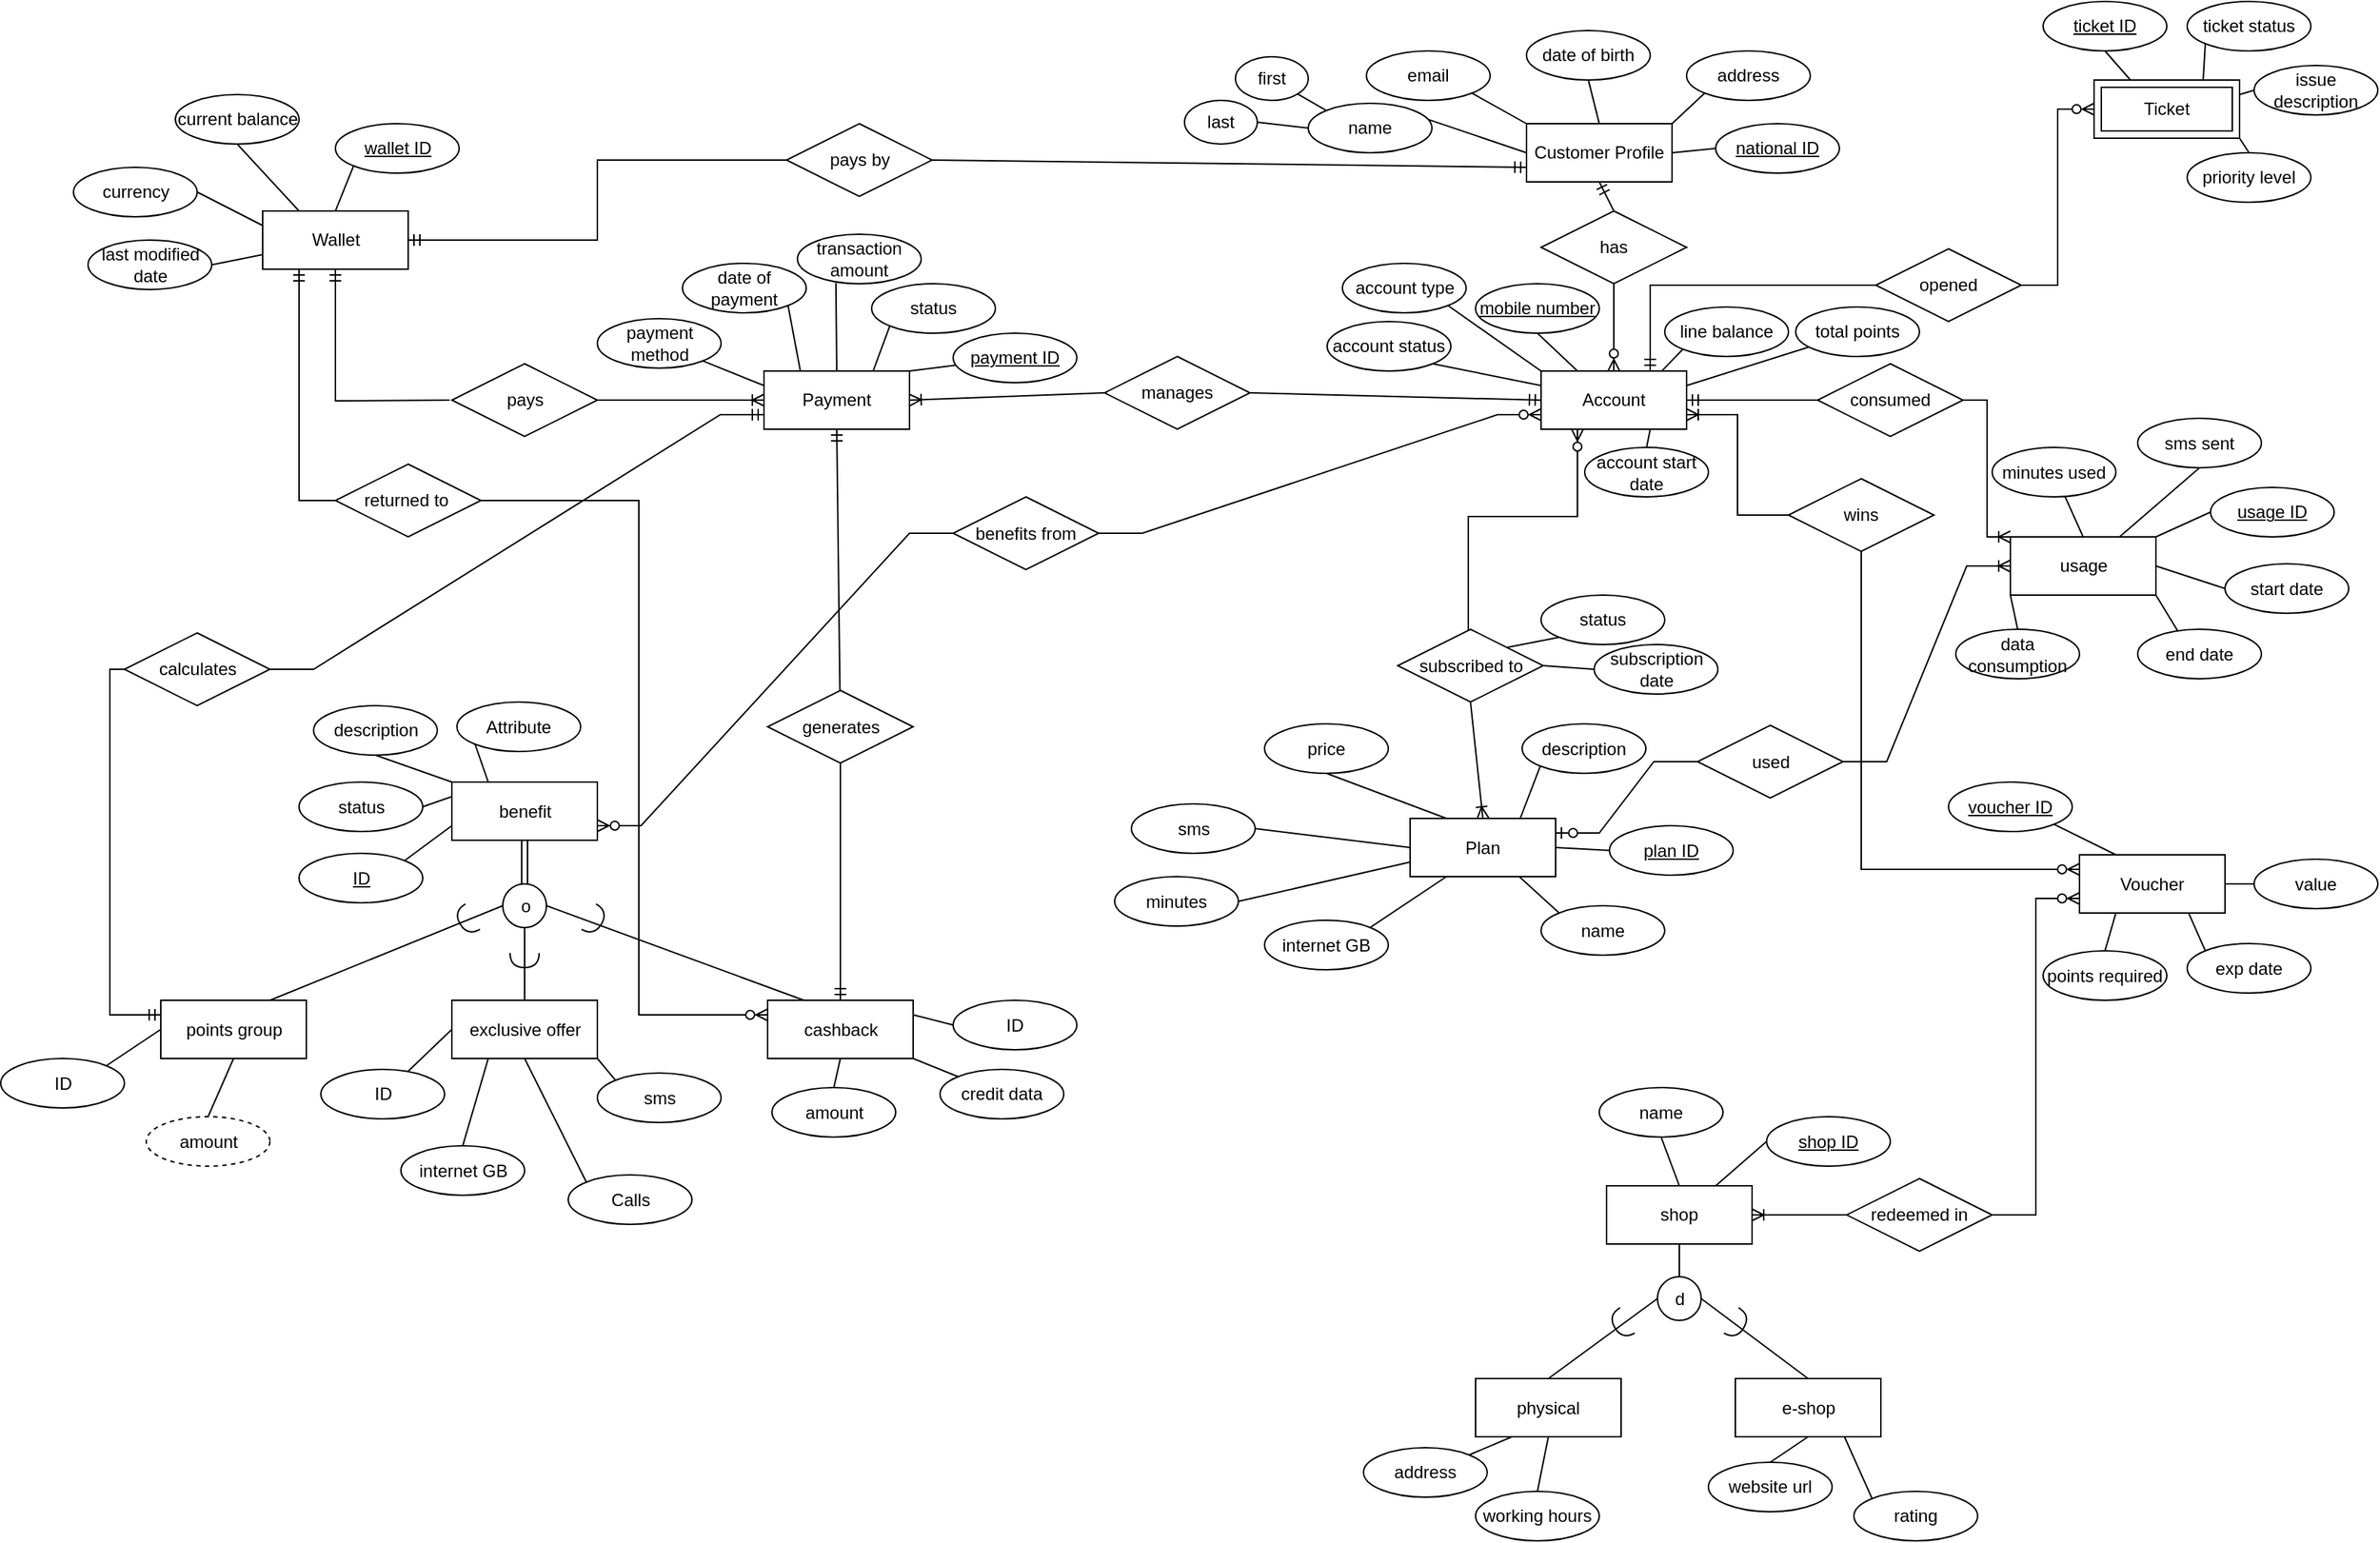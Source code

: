 <mxfile version="24.7.17">
  <diagram id="R2lEEEUBdFMjLlhIrx00" name="Page-1">
    <mxGraphModel dx="681" dy="457" grid="1" gridSize="10" guides="1" tooltips="1" connect="1" arrows="1" fold="1" page="1" pageScale="1" pageWidth="1654" pageHeight="1169" math="0" shadow="0" extFonts="Permanent Marker^https://fonts.googleapis.com/css?family=Permanent+Marker">
      <root>
        <mxCell id="0" />
        <mxCell id="1" parent="0" />
        <mxCell id="6Uo8ekdHkGyD1nUxnTY2-1" value="Customer Profile" style="whiteSpace=wrap;html=1;align=center;direction=west;labelBackgroundColor=none;" parent="1" vertex="1">
          <mxGeometry x="1050" y="100" width="100" height="40" as="geometry" />
        </mxCell>
        <mxCell id="6Uo8ekdHkGyD1nUxnTY2-3" value="date of birth" style="ellipse;whiteSpace=wrap;html=1;align=center;labelBackgroundColor=none;aspect=fixed;" parent="1" vertex="1">
          <mxGeometry x="1050" y="36" width="85" height="34" as="geometry" />
        </mxCell>
        <mxCell id="6Uo8ekdHkGyD1nUxnTY2-5" value="email" style="ellipse;whiteSpace=wrap;html=1;align=center;labelBackgroundColor=none;aspect=fixed;" parent="1" vertex="1">
          <mxGeometry x="940" y="50" width="85" height="34" as="geometry" />
        </mxCell>
        <mxCell id="6Uo8ekdHkGyD1nUxnTY2-6" value="address" style="ellipse;whiteSpace=wrap;html=1;align=center;labelBackgroundColor=none;aspect=fixed;" parent="1" vertex="1">
          <mxGeometry x="1160" y="50" width="85" height="34" as="geometry" />
        </mxCell>
        <mxCell id="6Uo8ekdHkGyD1nUxnTY2-15" value="national ID" style="ellipse;whiteSpace=wrap;html=1;align=center;fontStyle=4;labelBackgroundColor=none;aspect=fixed;" parent="1" vertex="1">
          <mxGeometry x="1180" y="100" width="85" height="34" as="geometry" />
        </mxCell>
        <mxCell id="FRmwN27znmXdulfrOmkW-1" value="first" style="ellipse;whiteSpace=wrap;html=1;align=center;labelBackgroundColor=none;" parent="1" vertex="1">
          <mxGeometry x="850" y="54" width="50" height="30" as="geometry" />
        </mxCell>
        <mxCell id="FRmwN27znmXdulfrOmkW-2" value="last" style="ellipse;whiteSpace=wrap;html=1;align=center;labelBackgroundColor=none;" parent="1" vertex="1">
          <mxGeometry x="815" y="84" width="50" height="30" as="geometry" />
        </mxCell>
        <mxCell id="FRmwN27znmXdulfrOmkW-11" value="Account" style="shape=label;margin=3;double=1;whiteSpace=wrap;html=1;align=center;labelBackgroundColor=none;points=[[0,0,0,0,0],[0,0.25,0,0,0],[0,0.5,0,0,0],[0,0.75,0,0,0],[0,1,0,0,0],[0.17,0,0,0,0],[0.17,1,0,0,0],[0.25,0,0,0,0],[0.25,1,0,0,0],[0.33,0,0,0,0],[0.33,1,0,0,0],[0.5,0,0,0,0],[0.5,1,0,0,0],[0.67,0,0,0,0],[0.67,1,0,0,0],[0.75,0,0,0,0],[0.75,1,0,0,0],[0.83,0,0,0,0],[0.83,1,0,0,0],[1,0,0,0,0],[1,0.25,0,0,0],[1,0.5,0,0,0],[1,0.75,0,0,0],[1,1,0,0,0]];" parent="1" vertex="1">
          <mxGeometry x="1060" y="270" width="100" height="40" as="geometry" />
        </mxCell>
        <mxCell id="FRmwN27znmXdulfrOmkW-12" value="mobile number" style="ellipse;whiteSpace=wrap;html=1;align=center;fontStyle=4;labelBackgroundColor=none;aspect=fixed;" parent="1" vertex="1">
          <mxGeometry x="1015" y="210" width="85" height="34" as="geometry" />
        </mxCell>
        <mxCell id="FRmwN27znmXdulfrOmkW-13" value="total points" style="ellipse;whiteSpace=wrap;html=1;align=center;labelBackgroundColor=none;aspect=fixed;" parent="1" vertex="1">
          <mxGeometry x="1235" y="226" width="85" height="34" as="geometry" />
        </mxCell>
        <mxCell id="FRmwN27znmXdulfrOmkW-14" value="line balance" style="ellipse;whiteSpace=wrap;html=1;align=center;labelBackgroundColor=none;aspect=fixed;" parent="1" vertex="1">
          <mxGeometry x="1145" y="226" width="85" height="34" as="geometry" />
        </mxCell>
        <mxCell id="FRmwN27znmXdulfrOmkW-15" value="account type" style="ellipse;whiteSpace=wrap;html=1;align=center;labelBackgroundColor=none;aspect=fixed;" parent="1" vertex="1">
          <mxGeometry x="923.5" y="196" width="85" height="34" as="geometry" />
        </mxCell>
        <mxCell id="FRmwN27znmXdulfrOmkW-16" value="account start date" style="ellipse;whiteSpace=wrap;html=1;align=center;labelBackgroundColor=none;aspect=fixed;" parent="1" vertex="1">
          <mxGeometry x="1090" y="322.5" width="85" height="34" as="geometry" />
        </mxCell>
        <mxCell id="FRmwN27znmXdulfrOmkW-30" value="subscribed to" style="shape=rhombus;perimeter=rhombusPerimeter;whiteSpace=wrap;html=1;align=center;aspect=fixed;" parent="1" vertex="1">
          <mxGeometry x="961.5" y="447.5" width="100" height="50" as="geometry" />
        </mxCell>
        <mxCell id="FRmwN27znmXdulfrOmkW-32" value="Plan" style="whiteSpace=wrap;html=1;align=center;" parent="1" vertex="1">
          <mxGeometry x="970" y="577.5" width="100" height="40" as="geometry" />
        </mxCell>
        <mxCell id="FRmwN27znmXdulfrOmkW-34" value="subscription date" style="ellipse;whiteSpace=wrap;html=1;align=center;aspect=fixed;" parent="1" vertex="1">
          <mxGeometry x="1096.5" y="458" width="85" height="34" as="geometry" />
        </mxCell>
        <mxCell id="FRmwN27znmXdulfrOmkW-35" value="status" style="ellipse;whiteSpace=wrap;html=1;align=center;aspect=fixed;" parent="1" vertex="1">
          <mxGeometry x="1060" y="424" width="85" height="34" as="geometry" />
        </mxCell>
        <mxCell id="FRmwN27znmXdulfrOmkW-39" value="description" style="ellipse;whiteSpace=wrap;html=1;align=center;aspect=fixed;" parent="1" vertex="1">
          <mxGeometry x="1047" y="512.5" width="85" height="34" as="geometry" />
        </mxCell>
        <mxCell id="FRmwN27znmXdulfrOmkW-40" value="minutes" style="ellipse;whiteSpace=wrap;html=1;align=center;aspect=fixed;" parent="1" vertex="1">
          <mxGeometry x="767" y="617.5" width="85" height="34" as="geometry" />
        </mxCell>
        <mxCell id="FRmwN27znmXdulfrOmkW-42" value="sms" style="ellipse;whiteSpace=wrap;html=1;align=center;aspect=fixed;" parent="1" vertex="1">
          <mxGeometry x="778.5" y="567.5" width="85" height="34" as="geometry" />
        </mxCell>
        <mxCell id="FRmwN27znmXdulfrOmkW-43" value="price" style="ellipse;whiteSpace=wrap;html=1;align=center;aspect=fixed;" parent="1" vertex="1">
          <mxGeometry x="870" y="512.5" width="85" height="34" as="geometry" />
        </mxCell>
        <mxCell id="FRmwN27znmXdulfrOmkW-44" value="name" style="ellipse;whiteSpace=wrap;html=1;align=center;aspect=fixed;" parent="1" vertex="1">
          <mxGeometry x="1060" y="637.5" width="85" height="34" as="geometry" />
        </mxCell>
        <mxCell id="FRmwN27znmXdulfrOmkW-45" value="plan ID" style="ellipse;whiteSpace=wrap;html=1;align=center;fontStyle=4;aspect=fixed;" parent="1" vertex="1">
          <mxGeometry x="1107" y="582.5" width="85" height="34" as="geometry" />
        </mxCell>
        <mxCell id="FRmwN27znmXdulfrOmkW-46" value="internet GB" style="ellipse;whiteSpace=wrap;html=1;align=center;aspect=fixed;" parent="1" vertex="1">
          <mxGeometry x="870" y="647.5" width="85" height="34" as="geometry" />
        </mxCell>
        <mxCell id="pJCZ4jbb1nqrOX9LuIZq-1" value="usage" style="whiteSpace=wrap;html=1;align=center;" parent="1" vertex="1">
          <mxGeometry x="1382.5" y="384" width="100" height="40" as="geometry" />
        </mxCell>
        <mxCell id="pJCZ4jbb1nqrOX9LuIZq-2" value="usage ID" style="ellipse;whiteSpace=wrap;html=1;align=center;fontStyle=4;aspect=fixed;" parent="1" vertex="1">
          <mxGeometry x="1520" y="350" width="85" height="34" as="geometry" />
        </mxCell>
        <mxCell id="pJCZ4jbb1nqrOX9LuIZq-4" value="data consumption" style="ellipse;whiteSpace=wrap;html=1;align=center;aspect=fixed;" parent="1" vertex="1">
          <mxGeometry x="1345" y="447.5" width="85" height="34" as="geometry" />
        </mxCell>
        <mxCell id="pJCZ4jbb1nqrOX9LuIZq-6" value="minutes used" style="ellipse;whiteSpace=wrap;html=1;align=center;aspect=fixed;" parent="1" vertex="1">
          <mxGeometry x="1370" y="322.5" width="85" height="34" as="geometry" />
        </mxCell>
        <mxCell id="pJCZ4jbb1nqrOX9LuIZq-7" value="end date" style="ellipse;whiteSpace=wrap;html=1;align=center;aspect=fixed;" parent="1" vertex="1">
          <mxGeometry x="1470" y="447.5" width="85" height="34" as="geometry" />
        </mxCell>
        <mxCell id="pJCZ4jbb1nqrOX9LuIZq-8" value="start date" style="ellipse;whiteSpace=wrap;html=1;align=center;aspect=fixed;" parent="1" vertex="1">
          <mxGeometry x="1530" y="402.5" width="85" height="34" as="geometry" />
        </mxCell>
        <mxCell id="Pvip8ezGzchFhWj7xZqE-1" value="Payment" style="whiteSpace=wrap;html=1;align=center;" parent="1" vertex="1">
          <mxGeometry x="526" y="270" width="100" height="40" as="geometry" />
        </mxCell>
        <mxCell id="Pvip8ezGzchFhWj7xZqE-2" value="manages" style="shape=rhombus;perimeter=rhombusPerimeter;whiteSpace=wrap;html=1;align=center;aspect=fixed;" parent="1" vertex="1">
          <mxGeometry x="760" y="260" width="100" height="50" as="geometry" />
        </mxCell>
        <mxCell id="Pvip8ezGzchFhWj7xZqE-5" value="account status" style="ellipse;whiteSpace=wrap;html=1;align=center;labelBackgroundColor=none;aspect=fixed;" parent="1" vertex="1">
          <mxGeometry x="913" y="236" width="85" height="34" as="geometry" />
        </mxCell>
        <mxCell id="Pvip8ezGzchFhWj7xZqE-12" value="transaction amount" style="ellipse;whiteSpace=wrap;html=1;align=center;aspect=fixed;" parent="1" vertex="1">
          <mxGeometry x="549" y="176" width="85" height="34" as="geometry" />
        </mxCell>
        <mxCell id="Pvip8ezGzchFhWj7xZqE-13" value="date of payment" style="ellipse;whiteSpace=wrap;html=1;align=center;aspect=fixed;" parent="1" vertex="1">
          <mxGeometry x="470" y="196" width="85" height="34" as="geometry" />
        </mxCell>
        <mxCell id="Pvip8ezGzchFhWj7xZqE-14" value="payment method" style="ellipse;whiteSpace=wrap;html=1;align=center;aspect=fixed;" parent="1" vertex="1">
          <mxGeometry x="411.5" y="234" width="85" height="34" as="geometry" />
        </mxCell>
        <mxCell id="Pvip8ezGzchFhWj7xZqE-15" value="status" style="ellipse;whiteSpace=wrap;html=1;align=center;aspect=fixed;" parent="1" vertex="1">
          <mxGeometry x="600" y="210" width="85" height="34" as="geometry" />
        </mxCell>
        <mxCell id="Pvip8ezGzchFhWj7xZqE-16" value="payment ID" style="ellipse;whiteSpace=wrap;html=1;align=center;fontStyle=4;aspect=fixed;" parent="1" vertex="1">
          <mxGeometry x="656" y="244" width="85" height="34" as="geometry" />
        </mxCell>
        <mxCell id="Pvip8ezGzchFhWj7xZqE-18" value="" style="endArrow=none;html=1;rounded=0;exitX=0;exitY=1;exitDx=0;exitDy=0;entryX=0.75;entryY=0;entryDx=0;entryDy=0;" parent="1" source="Pvip8ezGzchFhWj7xZqE-15" target="Pvip8ezGzchFhWj7xZqE-1" edge="1">
          <mxGeometry relative="1" as="geometry">
            <mxPoint x="466" y="300" as="sourcePoint" />
            <mxPoint x="526" y="300" as="targetPoint" />
          </mxGeometry>
        </mxCell>
        <mxCell id="Pvip8ezGzchFhWj7xZqE-20" value="" style="endArrow=none;html=1;rounded=0;entryX=0;entryY=0.25;entryDx=0;entryDy=0;" parent="1" source="Pvip8ezGzchFhWj7xZqE-14" target="Pvip8ezGzchFhWj7xZqE-1" edge="1">
          <mxGeometry relative="1" as="geometry">
            <mxPoint x="526" y="259.35" as="sourcePoint" />
            <mxPoint x="556" y="259.35" as="targetPoint" />
          </mxGeometry>
        </mxCell>
        <mxCell id="Pvip8ezGzchFhWj7xZqE-21" value="" style="endArrow=none;html=1;rounded=0;entryX=0.25;entryY=0;entryDx=0;entryDy=0;exitX=1;exitY=1;exitDx=0;exitDy=0;" parent="1" source="Pvip8ezGzchFhWj7xZqE-13" target="Pvip8ezGzchFhWj7xZqE-1" edge="1">
          <mxGeometry relative="1" as="geometry">
            <mxPoint x="516" y="300" as="sourcePoint" />
            <mxPoint x="676" y="300" as="targetPoint" />
          </mxGeometry>
        </mxCell>
        <mxCell id="Pvip8ezGzchFhWj7xZqE-22" value="" style="endArrow=none;html=1;rounded=0;entryX=0.5;entryY=0;entryDx=0;entryDy=0;exitX=0.311;exitY=0.99;exitDx=0;exitDy=0;exitPerimeter=0;" parent="1" source="Pvip8ezGzchFhWj7xZqE-12" target="Pvip8ezGzchFhWj7xZqE-1" edge="1">
          <mxGeometry relative="1" as="geometry">
            <mxPoint x="600" y="242" as="sourcePoint" />
            <mxPoint x="676" y="300" as="targetPoint" />
          </mxGeometry>
        </mxCell>
        <mxCell id="Pvip8ezGzchFhWj7xZqE-23" value="" style="endArrow=none;html=1;rounded=0;entryX=1;entryY=0;entryDx=0;entryDy=0;" parent="1" source="Pvip8ezGzchFhWj7xZqE-16" target="Pvip8ezGzchFhWj7xZqE-1" edge="1">
          <mxGeometry relative="1" as="geometry">
            <mxPoint x="516" y="300" as="sourcePoint" />
            <mxPoint x="676" y="300" as="targetPoint" />
          </mxGeometry>
        </mxCell>
        <mxCell id="Pvip8ezGzchFhWj7xZqE-24" value="" style="endArrow=none;html=1;rounded=0;entryX=1;entryY=0.5;entryDx=0;entryDy=0;exitX=0.925;exitY=0.288;exitDx=0;exitDy=0;exitPerimeter=0;" parent="1" source="Pvip8ezGzchFhWj7xZqE-26" target="6Uo8ekdHkGyD1nUxnTY2-1" edge="1">
          <mxGeometry relative="1" as="geometry">
            <mxPoint x="960" y="130" as="sourcePoint" />
            <mxPoint x="1123" y="150" as="targetPoint" />
          </mxGeometry>
        </mxCell>
        <mxCell id="Pvip8ezGzchFhWj7xZqE-25" value="" style="endArrow=none;html=1;rounded=0;exitX=1;exitY=1;exitDx=0;exitDy=0;entryX=0;entryY=0;entryDx=0;entryDy=0;" parent="1" source="FRmwN27znmXdulfrOmkW-1" target="Pvip8ezGzchFhWj7xZqE-26" edge="1">
          <mxGeometry relative="1" as="geometry">
            <mxPoint x="853" y="100" as="sourcePoint" />
            <mxPoint x="899" y="109" as="targetPoint" />
          </mxGeometry>
        </mxCell>
        <mxCell id="Pvip8ezGzchFhWj7xZqE-26" value="name" style="ellipse;whiteSpace=wrap;html=1;align=center;labelBackgroundColor=none;aspect=fixed;" parent="1" vertex="1">
          <mxGeometry x="900" y="86" width="85" height="34" as="geometry" />
        </mxCell>
        <mxCell id="Pvip8ezGzchFhWj7xZqE-27" value="" style="endArrow=none;html=1;rounded=0;entryX=0;entryY=0.5;entryDx=0;entryDy=0;exitX=1;exitY=0.5;exitDx=0;exitDy=0;" parent="1" source="FRmwN27znmXdulfrOmkW-2" target="Pvip8ezGzchFhWj7xZqE-26" edge="1">
          <mxGeometry relative="1" as="geometry">
            <mxPoint x="963" y="150" as="sourcePoint" />
            <mxPoint x="1123" y="150" as="targetPoint" />
          </mxGeometry>
        </mxCell>
        <mxCell id="Pvip8ezGzchFhWj7xZqE-28" value="" style="endArrow=none;html=1;rounded=0;entryX=1;entryY=1;entryDx=0;entryDy=0;exitX=1;exitY=1;exitDx=0;exitDy=0;" parent="1" source="6Uo8ekdHkGyD1nUxnTY2-5" target="6Uo8ekdHkGyD1nUxnTY2-1" edge="1">
          <mxGeometry relative="1" as="geometry">
            <mxPoint x="963" y="150" as="sourcePoint" />
            <mxPoint x="1123" y="150" as="targetPoint" />
          </mxGeometry>
        </mxCell>
        <mxCell id="Pvip8ezGzchFhWj7xZqE-29" value="" style="endArrow=none;html=1;rounded=0;entryX=0.5;entryY=1;entryDx=0;entryDy=0;exitX=0.5;exitY=1;exitDx=0;exitDy=0;" parent="1" source="6Uo8ekdHkGyD1nUxnTY2-3" target="6Uo8ekdHkGyD1nUxnTY2-1" edge="1">
          <mxGeometry relative="1" as="geometry">
            <mxPoint x="963" y="150" as="sourcePoint" />
            <mxPoint x="1123" y="150" as="targetPoint" />
          </mxGeometry>
        </mxCell>
        <mxCell id="Pvip8ezGzchFhWj7xZqE-30" value="" style="endArrow=none;html=1;rounded=0;exitX=0;exitY=1;exitDx=0;exitDy=0;entryX=0;entryY=1;entryDx=0;entryDy=0;" parent="1" source="6Uo8ekdHkGyD1nUxnTY2-1" target="6Uo8ekdHkGyD1nUxnTY2-6" edge="1">
          <mxGeometry relative="1" as="geometry">
            <mxPoint x="963" y="150" as="sourcePoint" />
            <mxPoint x="1123" y="150" as="targetPoint" />
          </mxGeometry>
        </mxCell>
        <mxCell id="Pvip8ezGzchFhWj7xZqE-31" value="" style="endArrow=none;html=1;rounded=0;exitX=0;exitY=0.5;exitDx=0;exitDy=0;entryX=0;entryY=0.5;entryDx=0;entryDy=0;" parent="1" source="6Uo8ekdHkGyD1nUxnTY2-1" target="6Uo8ekdHkGyD1nUxnTY2-15" edge="1">
          <mxGeometry relative="1" as="geometry">
            <mxPoint x="963" y="150" as="sourcePoint" />
            <mxPoint x="1123" y="150" as="targetPoint" />
          </mxGeometry>
        </mxCell>
        <mxCell id="Pvip8ezGzchFhWj7xZqE-32" value="" style="endArrow=none;html=1;rounded=0;entryX=1;entryY=1;entryDx=0;entryDy=0;exitX=0;exitY=0;exitDx=0;exitDy=0;" parent="1" source="FRmwN27znmXdulfrOmkW-11" target="FRmwN27znmXdulfrOmkW-15" edge="1">
          <mxGeometry relative="1" as="geometry">
            <mxPoint x="953" y="260" as="sourcePoint" />
            <mxPoint x="1113" y="260" as="targetPoint" />
          </mxGeometry>
        </mxCell>
        <mxCell id="Pvip8ezGzchFhWj7xZqE-33" value="" style="endArrow=none;html=1;rounded=0;entryX=0;entryY=0.25;entryDx=0;entryDy=0;exitX=1;exitY=1;exitDx=0;exitDy=0;" parent="1" source="Pvip8ezGzchFhWj7xZqE-5" target="FRmwN27znmXdulfrOmkW-11" edge="1">
          <mxGeometry relative="1" as="geometry">
            <mxPoint x="953" y="260" as="sourcePoint" />
            <mxPoint x="1113" y="260" as="targetPoint" />
          </mxGeometry>
        </mxCell>
        <mxCell id="Pvip8ezGzchFhWj7xZqE-34" value="" style="endArrow=none;html=1;rounded=0;entryX=0.5;entryY=1;entryDx=0;entryDy=0;exitX=0.25;exitY=0;exitDx=0;exitDy=0;" parent="1" source="FRmwN27znmXdulfrOmkW-11" target="FRmwN27znmXdulfrOmkW-12" edge="1">
          <mxGeometry relative="1" as="geometry">
            <mxPoint x="953" y="260" as="sourcePoint" />
            <mxPoint x="1113" y="260" as="targetPoint" />
          </mxGeometry>
        </mxCell>
        <mxCell id="Pvip8ezGzchFhWj7xZqE-35" value="" style="endArrow=none;html=1;rounded=0;entryX=0.83;entryY=0;entryDx=0;entryDy=0;entryPerimeter=0;exitX=0;exitY=1;exitDx=0;exitDy=0;" parent="1" source="FRmwN27znmXdulfrOmkW-14" target="FRmwN27znmXdulfrOmkW-11" edge="1">
          <mxGeometry relative="1" as="geometry">
            <mxPoint x="1162" y="260" as="sourcePoint" />
            <mxPoint x="1113" y="260" as="targetPoint" />
          </mxGeometry>
        </mxCell>
        <mxCell id="Pvip8ezGzchFhWj7xZqE-36" value="" style="endArrow=none;html=1;rounded=0;exitX=0.5;exitY=0;exitDx=0;exitDy=0;entryX=0.75;entryY=1;entryDx=0;entryDy=0;" parent="1" source="FRmwN27znmXdulfrOmkW-16" target="FRmwN27znmXdulfrOmkW-11" edge="1">
          <mxGeometry relative="1" as="geometry">
            <mxPoint x="953" y="260" as="sourcePoint" />
            <mxPoint x="1050" y="300" as="targetPoint" />
          </mxGeometry>
        </mxCell>
        <mxCell id="Pvip8ezGzchFhWj7xZqE-37" value="" style="endArrow=none;html=1;rounded=0;entryX=1;entryY=0.25;entryDx=0;entryDy=0;entryPerimeter=0;" parent="1" source="FRmwN27znmXdulfrOmkW-13" target="FRmwN27znmXdulfrOmkW-11" edge="1">
          <mxGeometry relative="1" as="geometry">
            <mxPoint x="953" y="260" as="sourcePoint" />
            <mxPoint x="1113" y="260" as="targetPoint" />
          </mxGeometry>
        </mxCell>
        <mxCell id="Pvip8ezGzchFhWj7xZqE-38" style="edgeStyle=orthogonalEdgeStyle;rounded=0;orthogonalLoop=1;jettySize=auto;html=1;exitX=0.5;exitY=1;exitDx=0;exitDy=0;" parent="1" source="FRmwN27znmXdulfrOmkW-13" target="FRmwN27znmXdulfrOmkW-13" edge="1">
          <mxGeometry relative="1" as="geometry" />
        </mxCell>
        <mxCell id="Pvip8ezGzchFhWj7xZqE-39" value="" style="endArrow=none;html=1;rounded=0;exitX=1;exitY=0;exitDx=0;exitDy=0;entryX=0;entryY=0.5;entryDx=0;entryDy=0;" parent="1" source="pJCZ4jbb1nqrOX9LuIZq-1" target="pJCZ4jbb1nqrOX9LuIZq-2" edge="1">
          <mxGeometry relative="1" as="geometry">
            <mxPoint x="1487" y="377.5" as="sourcePoint" />
            <mxPoint x="1534" y="370" as="targetPoint" />
          </mxGeometry>
        </mxCell>
        <mxCell id="Pvip8ezGzchFhWj7xZqE-40" value="" style="endArrow=none;html=1;rounded=0;entryX=1;entryY=0.5;entryDx=0;entryDy=0;exitX=0;exitY=0.5;exitDx=0;exitDy=0;" parent="1" source="pJCZ4jbb1nqrOX9LuIZq-8" target="pJCZ4jbb1nqrOX9LuIZq-1" edge="1">
          <mxGeometry relative="1" as="geometry">
            <mxPoint x="1534.0" y="412.5" as="sourcePoint" />
            <mxPoint x="1487" y="387.5" as="targetPoint" />
          </mxGeometry>
        </mxCell>
        <mxCell id="Pvip8ezGzchFhWj7xZqE-41" value="" style="endArrow=none;html=1;rounded=0;exitX=1;exitY=1;exitDx=0;exitDy=0;entryX=0.327;entryY=0.048;entryDx=0;entryDy=0;entryPerimeter=0;" parent="1" source="pJCZ4jbb1nqrOX9LuIZq-1" target="pJCZ4jbb1nqrOX9LuIZq-7" edge="1">
          <mxGeometry relative="1" as="geometry">
            <mxPoint x="1327" y="387.5" as="sourcePoint" />
            <mxPoint x="1517" y="457.5" as="targetPoint" />
          </mxGeometry>
        </mxCell>
        <mxCell id="Pvip8ezGzchFhWj7xZqE-42" value="" style="endArrow=none;html=1;rounded=0;entryX=0;entryY=1;entryDx=0;entryDy=0;exitX=0.5;exitY=0;exitDx=0;exitDy=0;" parent="1" source="pJCZ4jbb1nqrOX9LuIZq-4" target="pJCZ4jbb1nqrOX9LuIZq-1" edge="1">
          <mxGeometry relative="1" as="geometry">
            <mxPoint x="1380" y="450" as="sourcePoint" />
            <mxPoint x="1487" y="387.5" as="targetPoint" />
          </mxGeometry>
        </mxCell>
        <mxCell id="Pvip8ezGzchFhWj7xZqE-43" value="" style="endArrow=none;html=1;rounded=0;entryX=0.5;entryY=0;entryDx=0;entryDy=0;" parent="1" source="pJCZ4jbb1nqrOX9LuIZq-6" target="pJCZ4jbb1nqrOX9LuIZq-1" edge="1">
          <mxGeometry relative="1" as="geometry">
            <mxPoint x="1327" y="387.5" as="sourcePoint" />
            <mxPoint x="1487" y="387.5" as="targetPoint" />
          </mxGeometry>
        </mxCell>
        <mxCell id="Pvip8ezGzchFhWj7xZqE-44" value="" style="endArrow=none;html=1;rounded=0;entryX=0.75;entryY=0;entryDx=0;entryDy=0;exitX=0.5;exitY=1;exitDx=0;exitDy=0;" parent="1" source="cCIsjWrqllOPOkXVM5NC-40" target="pJCZ4jbb1nqrOX9LuIZq-1" edge="1">
          <mxGeometry relative="1" as="geometry">
            <mxPoint x="1347" y="402.5" as="sourcePoint" />
            <mxPoint x="1487" y="387.5" as="targetPoint" />
          </mxGeometry>
        </mxCell>
        <mxCell id="Pvip8ezGzchFhWj7xZqE-45" value="" style="endArrow=none;html=1;rounded=0;entryX=0;entryY=1;entryDx=0;entryDy=0;" parent="1" target="FRmwN27znmXdulfrOmkW-39" edge="1">
          <mxGeometry relative="1" as="geometry">
            <mxPoint x="1045.5" y="578" as="sourcePoint" />
            <mxPoint x="1110" y="582.5" as="targetPoint" />
          </mxGeometry>
        </mxCell>
        <mxCell id="Pvip8ezGzchFhWj7xZqE-46" value="" style="endArrow=none;html=1;rounded=0;entryX=0;entryY=0.5;entryDx=0;entryDy=0;exitX=1;exitY=0.5;exitDx=0;exitDy=0;" parent="1" source="FRmwN27znmXdulfrOmkW-32" target="FRmwN27znmXdulfrOmkW-45" edge="1">
          <mxGeometry relative="1" as="geometry">
            <mxPoint x="950" y="582.5" as="sourcePoint" />
            <mxPoint x="1110" y="582.5" as="targetPoint" />
          </mxGeometry>
        </mxCell>
        <mxCell id="Pvip8ezGzchFhWj7xZqE-48" value="" style="endArrow=none;html=1;rounded=0;entryX=0;entryY=0;entryDx=0;entryDy=0;exitX=0.75;exitY=1;exitDx=0;exitDy=0;" parent="1" source="FRmwN27znmXdulfrOmkW-32" target="FRmwN27znmXdulfrOmkW-44" edge="1">
          <mxGeometry relative="1" as="geometry">
            <mxPoint x="950" y="582.5" as="sourcePoint" />
            <mxPoint x="1110" y="582.5" as="targetPoint" />
          </mxGeometry>
        </mxCell>
        <mxCell id="Pvip8ezGzchFhWj7xZqE-49" value="" style="endArrow=none;html=1;rounded=0;exitX=0.5;exitY=1;exitDx=0;exitDy=0;entryX=0.25;entryY=0;entryDx=0;entryDy=0;" parent="1" source="FRmwN27znmXdulfrOmkW-43" target="FRmwN27znmXdulfrOmkW-32" edge="1">
          <mxGeometry relative="1" as="geometry">
            <mxPoint x="950" y="582.5" as="sourcePoint" />
            <mxPoint x="970" y="582.5" as="targetPoint" />
          </mxGeometry>
        </mxCell>
        <mxCell id="Pvip8ezGzchFhWj7xZqE-50" value="" style="endArrow=none;html=1;rounded=0;exitX=1;exitY=0.5;exitDx=0;exitDy=0;entryX=0;entryY=0.5;entryDx=0;entryDy=0;" parent="1" source="FRmwN27znmXdulfrOmkW-42" target="FRmwN27znmXdulfrOmkW-32" edge="1">
          <mxGeometry relative="1" as="geometry">
            <mxPoint x="950" y="582.5" as="sourcePoint" />
            <mxPoint x="1110" y="582.5" as="targetPoint" />
          </mxGeometry>
        </mxCell>
        <mxCell id="Pvip8ezGzchFhWj7xZqE-51" value="" style="endArrow=none;html=1;rounded=0;entryX=0;entryY=0.75;entryDx=0;entryDy=0;exitX=1;exitY=0.5;exitDx=0;exitDy=0;" parent="1" source="FRmwN27znmXdulfrOmkW-40" target="FRmwN27znmXdulfrOmkW-32" edge="1">
          <mxGeometry relative="1" as="geometry">
            <mxPoint x="950" y="582.5" as="sourcePoint" />
            <mxPoint x="1110" y="582.5" as="targetPoint" />
          </mxGeometry>
        </mxCell>
        <mxCell id="Pvip8ezGzchFhWj7xZqE-54" value="" style="endArrow=none;html=1;rounded=0;entryX=0;entryY=1;entryDx=0;entryDy=0;exitX=1;exitY=0;exitDx=0;exitDy=0;" parent="1" source="FRmwN27znmXdulfrOmkW-30" target="FRmwN27znmXdulfrOmkW-35" edge="1">
          <mxGeometry relative="1" as="geometry">
            <mxPoint x="878.5" y="585" as="sourcePoint" />
            <mxPoint x="1038.5" y="585" as="targetPoint" />
          </mxGeometry>
        </mxCell>
        <mxCell id="Pvip8ezGzchFhWj7xZqE-55" value="" style="endArrow=none;html=1;rounded=0;entryX=1;entryY=0.5;entryDx=0;entryDy=0;exitX=0;exitY=0.5;exitDx=0;exitDy=0;" parent="1" source="FRmwN27znmXdulfrOmkW-34" target="FRmwN27znmXdulfrOmkW-30" edge="1">
          <mxGeometry relative="1" as="geometry">
            <mxPoint x="780" y="540" as="sourcePoint" />
            <mxPoint x="940" y="540" as="targetPoint" />
          </mxGeometry>
        </mxCell>
        <mxCell id="Pvip8ezGzchFhWj7xZqE-56" value="Wallet" style="whiteSpace=wrap;html=1;align=center;" parent="1" vertex="1">
          <mxGeometry x="181.5" y="160" width="100" height="40" as="geometry" />
        </mxCell>
        <mxCell id="Pvip8ezGzchFhWj7xZqE-57" value="current balance" style="ellipse;whiteSpace=wrap;html=1;align=center;aspect=fixed;" parent="1" vertex="1">
          <mxGeometry x="121.5" y="80" width="85" height="34" as="geometry" />
        </mxCell>
        <mxCell id="Pvip8ezGzchFhWj7xZqE-58" value="last modified date" style="ellipse;whiteSpace=wrap;html=1;align=center;aspect=fixed;" parent="1" vertex="1">
          <mxGeometry x="61.5" y="180" width="85" height="34" as="geometry" />
        </mxCell>
        <mxCell id="Pvip8ezGzchFhWj7xZqE-59" value="currency" style="ellipse;whiteSpace=wrap;html=1;align=center;aspect=fixed;" parent="1" vertex="1">
          <mxGeometry x="51.5" y="130" width="85" height="34" as="geometry" />
        </mxCell>
        <mxCell id="Pvip8ezGzchFhWj7xZqE-60" value="" style="endArrow=none;html=1;rounded=0;exitX=1;exitY=0.5;exitDx=0;exitDy=0;entryX=0;entryY=0.75;entryDx=0;entryDy=0;" parent="1" source="Pvip8ezGzchFhWj7xZqE-58" target="Pvip8ezGzchFhWj7xZqE-56" edge="1">
          <mxGeometry relative="1" as="geometry">
            <mxPoint x="471.5" y="380" as="sourcePoint" />
            <mxPoint x="201.5" y="230" as="targetPoint" />
          </mxGeometry>
        </mxCell>
        <mxCell id="Pvip8ezGzchFhWj7xZqE-61" value="" style="endArrow=none;html=1;rounded=0;entryX=0;entryY=0.25;entryDx=0;entryDy=0;exitX=1;exitY=0.5;exitDx=0;exitDy=0;" parent="1" source="Pvip8ezGzchFhWj7xZqE-59" target="Pvip8ezGzchFhWj7xZqE-56" edge="1">
          <mxGeometry relative="1" as="geometry">
            <mxPoint x="131.5" y="270" as="sourcePoint" />
            <mxPoint x="231.5" y="220" as="targetPoint" />
          </mxGeometry>
        </mxCell>
        <mxCell id="Pvip8ezGzchFhWj7xZqE-62" value="" style="endArrow=none;html=1;rounded=0;exitX=0.25;exitY=0;exitDx=0;exitDy=0;entryX=0.5;entryY=1;entryDx=0;entryDy=0;" parent="1" source="Pvip8ezGzchFhWj7xZqE-56" target="Pvip8ezGzchFhWj7xZqE-57" edge="1">
          <mxGeometry relative="1" as="geometry">
            <mxPoint x="341.5" y="340" as="sourcePoint" />
            <mxPoint x="631.5" y="380" as="targetPoint" />
          </mxGeometry>
        </mxCell>
        <mxCell id="Pvip8ezGzchFhWj7xZqE-63" value="wallet ID" style="ellipse;whiteSpace=wrap;html=1;align=center;fontStyle=4;aspect=fixed;" parent="1" vertex="1">
          <mxGeometry x="231.5" y="100" width="85" height="34" as="geometry" />
        </mxCell>
        <mxCell id="Pvip8ezGzchFhWj7xZqE-64" value="" style="endArrow=none;html=1;rounded=0;exitX=0.5;exitY=0;exitDx=0;exitDy=0;entryX=0;entryY=1;entryDx=0;entryDy=0;" parent="1" source="Pvip8ezGzchFhWj7xZqE-56" target="Pvip8ezGzchFhWj7xZqE-63" edge="1">
          <mxGeometry relative="1" as="geometry">
            <mxPoint x="471.5" y="290" as="sourcePoint" />
            <mxPoint x="631.5" y="290" as="targetPoint" />
          </mxGeometry>
        </mxCell>
        <mxCell id="Pvip8ezGzchFhWj7xZqE-65" value="benefit" style="whiteSpace=wrap;html=1;align=center;" parent="1" vertex="1">
          <mxGeometry x="311.5" y="552.5" width="100" height="40" as="geometry" />
        </mxCell>
        <mxCell id="Pvip8ezGzchFhWj7xZqE-66" value="Attribute" style="ellipse;whiteSpace=wrap;html=1;align=center;aspect=fixed;" parent="1" vertex="1">
          <mxGeometry x="315" y="497.5" width="85" height="34" as="geometry" />
        </mxCell>
        <mxCell id="Pvip8ezGzchFhWj7xZqE-67" value="status" style="ellipse;whiteSpace=wrap;html=1;align=center;aspect=fixed;" parent="1" vertex="1">
          <mxGeometry x="206.5" y="552.5" width="85" height="34" as="geometry" />
        </mxCell>
        <mxCell id="Pvip8ezGzchFhWj7xZqE-68" value="description" style="ellipse;whiteSpace=wrap;html=1;align=center;aspect=fixed;" parent="1" vertex="1">
          <mxGeometry x="216.5" y="500" width="85" height="34" as="geometry" />
        </mxCell>
        <mxCell id="Pvip8ezGzchFhWj7xZqE-69" value="ID" style="ellipse;whiteSpace=wrap;html=1;align=center;fontStyle=4;aspect=fixed;" parent="1" vertex="1">
          <mxGeometry x="206.5" y="601.5" width="85" height="34" as="geometry" />
        </mxCell>
        <mxCell id="Pvip8ezGzchFhWj7xZqE-70" value="" style="endArrow=none;html=1;rounded=0;exitX=0;exitY=0.75;exitDx=0;exitDy=0;entryX=1;entryY=0;entryDx=0;entryDy=0;" parent="1" source="Pvip8ezGzchFhWj7xZqE-65" target="Pvip8ezGzchFhWj7xZqE-69" edge="1">
          <mxGeometry relative="1" as="geometry">
            <mxPoint x="561.5" y="532.5" as="sourcePoint" />
            <mxPoint x="721.5" y="532.5" as="targetPoint" />
          </mxGeometry>
        </mxCell>
        <mxCell id="Pvip8ezGzchFhWj7xZqE-71" value="" style="endArrow=none;html=1;rounded=0;exitX=0.25;exitY=0;exitDx=0;exitDy=0;entryX=0;entryY=1;entryDx=0;entryDy=0;" parent="1" source="Pvip8ezGzchFhWj7xZqE-65" target="Pvip8ezGzchFhWj7xZqE-66" edge="1">
          <mxGeometry relative="1" as="geometry">
            <mxPoint x="561.5" y="532.5" as="sourcePoint" />
            <mxPoint x="721.5" y="532.5" as="targetPoint" />
          </mxGeometry>
        </mxCell>
        <mxCell id="Pvip8ezGzchFhWj7xZqE-73" value="" style="endArrow=none;html=1;rounded=0;exitX=0;exitY=0;exitDx=0;exitDy=0;entryX=0.5;entryY=1;entryDx=0;entryDy=0;" parent="1" source="Pvip8ezGzchFhWj7xZqE-65" target="Pvip8ezGzchFhWj7xZqE-68" edge="1">
          <mxGeometry relative="1" as="geometry">
            <mxPoint x="561.5" y="532.5" as="sourcePoint" />
            <mxPoint x="721.5" y="532.5" as="targetPoint" />
          </mxGeometry>
        </mxCell>
        <mxCell id="Pvip8ezGzchFhWj7xZqE-74" value="" style="endArrow=none;html=1;rounded=0;exitX=0;exitY=0.25;exitDx=0;exitDy=0;entryX=1;entryY=0.5;entryDx=0;entryDy=0;" parent="1" source="Pvip8ezGzchFhWj7xZqE-65" target="Pvip8ezGzchFhWj7xZqE-67" edge="1">
          <mxGeometry relative="1" as="geometry">
            <mxPoint x="561.5" y="532.5" as="sourcePoint" />
            <mxPoint x="721.5" y="532.5" as="targetPoint" />
          </mxGeometry>
        </mxCell>
        <mxCell id="Pvip8ezGzchFhWj7xZqE-79" value="" style="ellipse;whiteSpace=wrap;html=1;align=center;aspect=fixed;fillColor=none;strokeColor=none;resizable=0;perimeter=centerPerimeter;rotatable=0;allowArrows=0;points=[];outlineConnect=1;" parent="1" vertex="1">
          <mxGeometry x="760" y="582.5" width="10" height="10" as="geometry" />
        </mxCell>
        <mxCell id="Pvip8ezGzchFhWj7xZqE-82" value="" style="ellipse;whiteSpace=wrap;html=1;align=center;aspect=fixed;fillColor=none;strokeColor=none;resizable=0;perimeter=centerPerimeter;rotatable=0;allowArrows=0;points=[];outlineConnect=1;" parent="1" vertex="1">
          <mxGeometry x="531.5" y="632.5" width="10" height="10" as="geometry" />
        </mxCell>
        <mxCell id="ZTagBuRmaOSPrPwAu8H9-5" value="o" style="ellipse;html=1;" parent="1" vertex="1">
          <mxGeometry x="346.5" y="622.5" width="30" height="30" as="geometry" />
        </mxCell>
        <mxCell id="cCIsjWrqllOPOkXVM5NC-1" value="exclusive offer" style="whiteSpace=wrap;html=1;align=center;" parent="1" vertex="1">
          <mxGeometry x="311.5" y="702.5" width="100" height="40" as="geometry" />
        </mxCell>
        <mxCell id="cCIsjWrqllOPOkXVM5NC-2" value="points group" style="whiteSpace=wrap;html=1;align=center;" parent="1" vertex="1">
          <mxGeometry x="111.5" y="702.5" width="100" height="40" as="geometry" />
        </mxCell>
        <mxCell id="cCIsjWrqllOPOkXVM5NC-3" value="cashback" style="whiteSpace=wrap;html=1;align=center;" parent="1" vertex="1">
          <mxGeometry x="528.5" y="702.5" width="100" height="40" as="geometry" />
        </mxCell>
        <mxCell id="cCIsjWrqllOPOkXVM5NC-8" value="" style="endArrow=none;html=1;rounded=0;entryX=0;entryY=0.5;entryDx=0;entryDy=0;exitX=1;exitY=0;exitDx=0;exitDy=0;" parent="1" source="cCIsjWrqllOPOkXVM5NC-100" target="cCIsjWrqllOPOkXVM5NC-2" edge="1">
          <mxGeometry relative="1" as="geometry">
            <mxPoint x="86.855" y="748.358" as="sourcePoint" />
            <mxPoint x="171.5" y="682.5" as="targetPoint" />
          </mxGeometry>
        </mxCell>
        <mxCell id="cCIsjWrqllOPOkXVM5NC-9" value="amount" style="ellipse;whiteSpace=wrap;html=1;align=center;dashed=1;aspect=fixed;" parent="1" vertex="1">
          <mxGeometry x="101.5" y="782.5" width="85" height="34" as="geometry" />
        </mxCell>
        <mxCell id="cCIsjWrqllOPOkXVM5NC-10" value="" style="endArrow=none;html=1;rounded=0;exitX=0.5;exitY=1;exitDx=0;exitDy=0;entryX=0.5;entryY=0;entryDx=0;entryDy=0;" parent="1" source="cCIsjWrqllOPOkXVM5NC-2" target="cCIsjWrqllOPOkXVM5NC-9" edge="1">
          <mxGeometry relative="1" as="geometry">
            <mxPoint x="211.5" y="702.5" as="sourcePoint" />
            <mxPoint x="371.5" y="702.5" as="targetPoint" />
          </mxGeometry>
        </mxCell>
        <mxCell id="cCIsjWrqllOPOkXVM5NC-14" value="" style="shape=link;html=1;rounded=0;entryX=0.5;entryY=1;entryDx=0;entryDy=0;exitX=0.5;exitY=0;exitDx=0;exitDy=0;" parent="1" source="ZTagBuRmaOSPrPwAu8H9-5" target="Pvip8ezGzchFhWj7xZqE-65" edge="1">
          <mxGeometry relative="1" as="geometry">
            <mxPoint x="231.5" y="672.5" as="sourcePoint" />
            <mxPoint x="391.5" y="672.5" as="targetPoint" />
          </mxGeometry>
        </mxCell>
        <mxCell id="cCIsjWrqllOPOkXVM5NC-17" value="" style="ellipse;whiteSpace=wrap;html=1;align=center;aspect=fixed;fillColor=none;strokeColor=none;resizable=0;perimeter=centerPerimeter;rotatable=0;allowArrows=0;points=[];outlineConnect=1;" parent="1" vertex="1">
          <mxGeometry x="301.5" y="662.5" width="10" height="10" as="geometry" />
        </mxCell>
        <mxCell id="cCIsjWrqllOPOkXVM5NC-19" value="" style="endArrow=none;html=1;rounded=0;entryX=0;entryY=0.5;entryDx=0;entryDy=0;exitX=0.75;exitY=0;exitDx=0;exitDy=0;" parent="1" source="cCIsjWrqllOPOkXVM5NC-2" target="ZTagBuRmaOSPrPwAu8H9-5" edge="1">
          <mxGeometry relative="1" as="geometry">
            <mxPoint x="181.5" y="692.5" as="sourcePoint" />
            <mxPoint x="341.5" y="692.5" as="targetPoint" />
          </mxGeometry>
        </mxCell>
        <mxCell id="cCIsjWrqllOPOkXVM5NC-24" value="" style="endArrow=none;html=1;rounded=0;exitX=0.5;exitY=0;exitDx=0;exitDy=0;entryX=0.5;entryY=1;entryDx=0;entryDy=0;" parent="1" source="cCIsjWrqllOPOkXVM5NC-1" target="ZTagBuRmaOSPrPwAu8H9-5" edge="1">
          <mxGeometry relative="1" as="geometry">
            <mxPoint x="251.5" y="632.5" as="sourcePoint" />
            <mxPoint x="411.5" y="632.5" as="targetPoint" />
          </mxGeometry>
        </mxCell>
        <mxCell id="cCIsjWrqllOPOkXVM5NC-25" value="" style="endArrow=none;html=1;rounded=0;exitX=0.25;exitY=0;exitDx=0;exitDy=0;entryX=1;entryY=0.5;entryDx=0;entryDy=0;" parent="1" source="cCIsjWrqllOPOkXVM5NC-3" target="ZTagBuRmaOSPrPwAu8H9-5" edge="1">
          <mxGeometry relative="1" as="geometry">
            <mxPoint x="251.5" y="632.5" as="sourcePoint" />
            <mxPoint x="411.5" y="632.5" as="targetPoint" />
          </mxGeometry>
        </mxCell>
        <mxCell id="cCIsjWrqllOPOkXVM5NC-26" value="sms" style="ellipse;whiteSpace=wrap;html=1;align=center;aspect=fixed;" parent="1" vertex="1">
          <mxGeometry x="411.5" y="752.5" width="85" height="34" as="geometry" />
        </mxCell>
        <mxCell id="cCIsjWrqllOPOkXVM5NC-27" value="Calls" style="ellipse;whiteSpace=wrap;html=1;align=center;aspect=fixed;" parent="1" vertex="1">
          <mxGeometry x="391.5" y="822.5" width="85" height="34" as="geometry" />
        </mxCell>
        <mxCell id="cCIsjWrqllOPOkXVM5NC-28" value="internet GB" style="ellipse;whiteSpace=wrap;html=1;align=center;aspect=fixed;" parent="1" vertex="1">
          <mxGeometry x="276.5" y="802.5" width="85" height="34" as="geometry" />
        </mxCell>
        <mxCell id="cCIsjWrqllOPOkXVM5NC-29" value="" style="endArrow=none;html=1;rounded=0;exitX=0.686;exitY=0.084;exitDx=0;exitDy=0;entryX=0;entryY=0.5;entryDx=0;entryDy=0;exitPerimeter=0;" parent="1" source="cCIsjWrqllOPOkXVM5NC-102" target="cCIsjWrqllOPOkXVM5NC-1" edge="1">
          <mxGeometry relative="1" as="geometry">
            <mxPoint x="290.5" y="748.02" as="sourcePoint" />
            <mxPoint x="441.5" y="652.5" as="targetPoint" />
          </mxGeometry>
        </mxCell>
        <mxCell id="cCIsjWrqllOPOkXVM5NC-30" value="" style="endArrow=none;html=1;rounded=0;entryX=0.5;entryY=0;entryDx=0;entryDy=0;exitX=0.25;exitY=1;exitDx=0;exitDy=0;" parent="1" source="cCIsjWrqllOPOkXVM5NC-1" target="cCIsjWrqllOPOkXVM5NC-28" edge="1">
          <mxGeometry relative="1" as="geometry">
            <mxPoint x="341.5" y="752.5" as="sourcePoint" />
            <mxPoint x="411.5" y="752.5" as="targetPoint" />
          </mxGeometry>
        </mxCell>
        <mxCell id="cCIsjWrqllOPOkXVM5NC-31" value="" style="endArrow=none;html=1;rounded=0;entryX=0;entryY=0;entryDx=0;entryDy=0;exitX=0.5;exitY=1;exitDx=0;exitDy=0;" parent="1" source="cCIsjWrqllOPOkXVM5NC-1" target="cCIsjWrqllOPOkXVM5NC-27" edge="1">
          <mxGeometry relative="1" as="geometry">
            <mxPoint x="281.5" y="762.14" as="sourcePoint" />
            <mxPoint x="441.5" y="762.14" as="targetPoint" />
          </mxGeometry>
        </mxCell>
        <mxCell id="cCIsjWrqllOPOkXVM5NC-32" value="" style="endArrow=none;html=1;rounded=0;entryX=0;entryY=0;entryDx=0;entryDy=0;exitX=1;exitY=1;exitDx=0;exitDy=0;" parent="1" source="cCIsjWrqllOPOkXVM5NC-1" target="cCIsjWrqllOPOkXVM5NC-26" edge="1">
          <mxGeometry relative="1" as="geometry">
            <mxPoint x="351.5" y="652.5" as="sourcePoint" />
            <mxPoint x="511.5" y="652.5" as="targetPoint" />
          </mxGeometry>
        </mxCell>
        <mxCell id="cCIsjWrqllOPOkXVM5NC-33" value="credit data" style="ellipse;whiteSpace=wrap;html=1;align=center;aspect=fixed;" parent="1" vertex="1">
          <mxGeometry x="647" y="750" width="85" height="34" as="geometry" />
        </mxCell>
        <mxCell id="cCIsjWrqllOPOkXVM5NC-34" value="amount" style="ellipse;whiteSpace=wrap;html=1;align=center;aspect=fixed;" parent="1" vertex="1">
          <mxGeometry x="531.5" y="762.5" width="85" height="34" as="geometry" />
        </mxCell>
        <mxCell id="cCIsjWrqllOPOkXVM5NC-36" value="" style="endArrow=none;html=1;rounded=0;entryX=1;entryY=0.25;entryDx=0;entryDy=0;exitX=0;exitY=0.5;exitDx=0;exitDy=0;" parent="1" source="cCIsjWrqllOPOkXVM5NC-101" target="cCIsjWrqllOPOkXVM5NC-3" edge="1">
          <mxGeometry relative="1" as="geometry">
            <mxPoint x="647" y="692.5" as="sourcePoint" />
            <mxPoint x="570" y="720" as="targetPoint" />
          </mxGeometry>
        </mxCell>
        <mxCell id="cCIsjWrqllOPOkXVM5NC-38" value="" style="endArrow=none;html=1;rounded=0;entryX=0.5;entryY=0;entryDx=0;entryDy=0;exitX=0.5;exitY=1;exitDx=0;exitDy=0;" parent="1" source="cCIsjWrqllOPOkXVM5NC-3" target="cCIsjWrqllOPOkXVM5NC-34" edge="1">
          <mxGeometry relative="1" as="geometry">
            <mxPoint x="411.5" y="682.5" as="sourcePoint" />
            <mxPoint x="571.5" y="682.5" as="targetPoint" />
          </mxGeometry>
        </mxCell>
        <mxCell id="cCIsjWrqllOPOkXVM5NC-39" value="" style="endArrow=none;html=1;rounded=0;entryX=0;entryY=0;entryDx=0;entryDy=0;exitX=1;exitY=1;exitDx=0;exitDy=0;" parent="1" source="cCIsjWrqllOPOkXVM5NC-3" target="cCIsjWrqllOPOkXVM5NC-33" edge="1">
          <mxGeometry relative="1" as="geometry">
            <mxPoint x="410" y="720" as="sourcePoint" />
            <mxPoint x="570" y="720" as="targetPoint" />
          </mxGeometry>
        </mxCell>
        <mxCell id="cCIsjWrqllOPOkXVM5NC-40" value="sms sent" style="ellipse;whiteSpace=wrap;html=1;align=center;aspect=fixed;" parent="1" vertex="1">
          <mxGeometry x="1470" y="302.5" width="85" height="34" as="geometry" />
        </mxCell>
        <mxCell id="cCIsjWrqllOPOkXVM5NC-42" value="" style="endArrow=none;html=1;rounded=0;exitX=1;exitY=0;exitDx=0;exitDy=0;entryX=0.25;entryY=1;entryDx=0;entryDy=0;" parent="1" source="FRmwN27znmXdulfrOmkW-46" target="FRmwN27znmXdulfrOmkW-32" edge="1">
          <mxGeometry relative="1" as="geometry">
            <mxPoint x="958.5" y="595" as="sourcePoint" />
            <mxPoint x="1118.5" y="595" as="targetPoint" />
          </mxGeometry>
        </mxCell>
        <mxCell id="cCIsjWrqllOPOkXVM5NC-43" value="Voucher" style="whiteSpace=wrap;html=1;align=center;" parent="1" vertex="1">
          <mxGeometry x="1430" y="602.5" width="100" height="40" as="geometry" />
        </mxCell>
        <mxCell id="cCIsjWrqllOPOkXVM5NC-46" value="" style="shape=requiredInterface;html=1;verticalLabelPosition=bottom;sketch=0;direction=south;rotation=60;" parent="1" vertex="1">
          <mxGeometry x="311.5" y="642.5" width="20" height="10" as="geometry" />
        </mxCell>
        <mxCell id="cCIsjWrqllOPOkXVM5NC-48" value="" style="shape=requiredInterface;html=1;verticalLabelPosition=bottom;sketch=0;direction=south;rotation=0;" parent="1" vertex="1">
          <mxGeometry x="351.5" y="670" width="20" height="10" as="geometry" />
        </mxCell>
        <mxCell id="cCIsjWrqllOPOkXVM5NC-50" value="" style="shape=requiredInterface;html=1;verticalLabelPosition=bottom;sketch=0;direction=south;rotation=-60;" parent="1" vertex="1">
          <mxGeometry x="400" y="642.5" width="20" height="10" as="geometry" />
        </mxCell>
        <mxCell id="cCIsjWrqllOPOkXVM5NC-54" value="exp date" style="ellipse;whiteSpace=wrap;html=1;align=center;aspect=fixed;" parent="1" vertex="1">
          <mxGeometry x="1504" y="663.5" width="85" height="34" as="geometry" />
        </mxCell>
        <mxCell id="cCIsjWrqllOPOkXVM5NC-55" value="points required" style="ellipse;whiteSpace=wrap;html=1;align=center;aspect=fixed;" parent="1" vertex="1">
          <mxGeometry x="1405" y="668.5" width="85" height="34" as="geometry" />
        </mxCell>
        <mxCell id="cCIsjWrqllOPOkXVM5NC-56" value="value" style="ellipse;whiteSpace=wrap;html=1;align=center;aspect=fixed;" parent="1" vertex="1">
          <mxGeometry x="1550" y="605.5" width="85" height="34" as="geometry" />
        </mxCell>
        <mxCell id="cCIsjWrqllOPOkXVM5NC-57" value="" style="endArrow=none;html=1;rounded=0;entryX=1;entryY=0.5;entryDx=0;entryDy=0;exitX=0;exitY=0.5;exitDx=0;exitDy=0;" parent="1" source="cCIsjWrqllOPOkXVM5NC-56" target="cCIsjWrqllOPOkXVM5NC-43" edge="1">
          <mxGeometry relative="1" as="geometry">
            <mxPoint x="1130" y="551" as="sourcePoint" />
            <mxPoint x="1290" y="551" as="targetPoint" />
          </mxGeometry>
        </mxCell>
        <mxCell id="cCIsjWrqllOPOkXVM5NC-58" value="" style="endArrow=none;html=1;rounded=0;entryX=0.25;entryY=1;entryDx=0;entryDy=0;exitX=0.5;exitY=0;exitDx=0;exitDy=0;" parent="1" source="cCIsjWrqllOPOkXVM5NC-55" target="cCIsjWrqllOPOkXVM5NC-43" edge="1">
          <mxGeometry relative="1" as="geometry">
            <mxPoint x="1130" y="551" as="sourcePoint" />
            <mxPoint x="1290" y="551" as="targetPoint" />
          </mxGeometry>
        </mxCell>
        <mxCell id="cCIsjWrqllOPOkXVM5NC-59" value="" style="endArrow=none;html=1;rounded=0;entryX=0.75;entryY=1;entryDx=0;entryDy=0;exitX=0;exitY=0;exitDx=0;exitDy=0;" parent="1" source="cCIsjWrqllOPOkXVM5NC-54" target="cCIsjWrqllOPOkXVM5NC-43" edge="1">
          <mxGeometry relative="1" as="geometry">
            <mxPoint x="1130" y="551" as="sourcePoint" />
            <mxPoint x="1290" y="551" as="targetPoint" />
          </mxGeometry>
        </mxCell>
        <mxCell id="cCIsjWrqllOPOkXVM5NC-60" value="voucher ID" style="ellipse;whiteSpace=wrap;html=1;align=center;fontStyle=4;aspect=fixed;" parent="1" vertex="1">
          <mxGeometry x="1340" y="552.5" width="85" height="34" as="geometry" />
        </mxCell>
        <mxCell id="cCIsjWrqllOPOkXVM5NC-61" value="" style="endArrow=none;html=1;rounded=0;entryX=1;entryY=1;entryDx=0;entryDy=0;exitX=0.25;exitY=0;exitDx=0;exitDy=0;" parent="1" source="cCIsjWrqllOPOkXVM5NC-43" target="cCIsjWrqllOPOkXVM5NC-60" edge="1">
          <mxGeometry relative="1" as="geometry">
            <mxPoint x="1130" y="551" as="sourcePoint" />
            <mxPoint x="1290" y="551" as="targetPoint" />
          </mxGeometry>
        </mxCell>
        <mxCell id="cCIsjWrqllOPOkXVM5NC-62" value="used" style="shape=rhombus;perimeter=rhombusPerimeter;whiteSpace=wrap;html=1;align=center;" parent="1" vertex="1">
          <mxGeometry x="1167.5" y="513.5" width="100" height="50" as="geometry" />
        </mxCell>
        <mxCell id="cCIsjWrqllOPOkXVM5NC-63" value="" style="edgeStyle=entityRelationEdgeStyle;fontSize=12;html=1;endArrow=ERoneToMany;rounded=0;exitX=1;exitY=0.5;exitDx=0;exitDy=0;entryX=0;entryY=0.5;entryDx=0;entryDy=0;" parent="1" source="cCIsjWrqllOPOkXVM5NC-62" target="pJCZ4jbb1nqrOX9LuIZq-1" edge="1">
          <mxGeometry width="100" height="100" relative="1" as="geometry">
            <mxPoint x="1240" y="475" as="sourcePoint" />
            <mxPoint x="1340" y="375" as="targetPoint" />
          </mxGeometry>
        </mxCell>
        <mxCell id="cCIsjWrqllOPOkXVM5NC-64" value="" style="edgeStyle=entityRelationEdgeStyle;fontSize=12;html=1;endArrow=ERzeroToOne;endFill=1;rounded=0;entryX=1;entryY=0.25;entryDx=0;entryDy=0;exitX=0;exitY=0.5;exitDx=0;exitDy=0;" parent="1" source="cCIsjWrqllOPOkXVM5NC-62" target="FRmwN27znmXdulfrOmkW-32" edge="1">
          <mxGeometry width="100" height="100" relative="1" as="geometry">
            <mxPoint x="990" y="527.5" as="sourcePoint" />
            <mxPoint x="1090" y="427.5" as="targetPoint" />
          </mxGeometry>
        </mxCell>
        <mxCell id="cCIsjWrqllOPOkXVM5NC-67" value="" style="fontSize=12;html=1;endArrow=ERzeroToMany;endFill=1;rounded=0;entryX=0.25;entryY=1;entryDx=0;entryDy=0;edgeStyle=elbowEdgeStyle;elbow=vertical;" parent="1" source="FRmwN27znmXdulfrOmkW-30" target="FRmwN27znmXdulfrOmkW-11" edge="1">
          <mxGeometry width="100" height="100" relative="1" as="geometry">
            <mxPoint x="1070" y="480" as="sourcePoint" />
            <mxPoint x="1170" y="380" as="targetPoint" />
            <Array as="points">
              <mxPoint x="1010" y="370" />
            </Array>
          </mxGeometry>
        </mxCell>
        <mxCell id="cCIsjWrqllOPOkXVM5NC-73" value="" style="fontSize=12;html=1;endArrow=ERoneToMany;rounded=0;entryX=0.5;entryY=0;entryDx=0;entryDy=0;exitX=0.5;exitY=1;exitDx=0;exitDy=0;" parent="1" source="FRmwN27znmXdulfrOmkW-30" target="FRmwN27znmXdulfrOmkW-32" edge="1">
          <mxGeometry width="100" height="100" relative="1" as="geometry">
            <mxPoint x="1008.5" y="525" as="sourcePoint" />
            <mxPoint x="1108.5" y="425" as="targetPoint" />
          </mxGeometry>
        </mxCell>
        <mxCell id="cCIsjWrqllOPOkXVM5NC-75" value="" style="fontSize=12;html=1;endArrow=ERmandOne;rounded=0;entryX=0.5;entryY=0;entryDx=0;entryDy=0;exitX=0.5;exitY=0;exitDx=0;exitDy=0;" parent="1" source="cCIsjWrqllOPOkXVM5NC-153" target="6Uo8ekdHkGyD1nUxnTY2-1" edge="1">
          <mxGeometry width="100" height="100" relative="1" as="geometry">
            <mxPoint x="1110" y="174.0" as="sourcePoint" />
            <mxPoint x="1170" y="170" as="targetPoint" />
          </mxGeometry>
        </mxCell>
        <mxCell id="cCIsjWrqllOPOkXVM5NC-76" value="" style="fontSize=12;html=1;endArrow=ERzeroToMany;endFill=1;rounded=0;entryX=0.5;entryY=0;entryDx=0;entryDy=0;exitX=0.5;exitY=1;exitDx=0;exitDy=0;" parent="1" source="cCIsjWrqllOPOkXVM5NC-153" target="FRmwN27znmXdulfrOmkW-11" edge="1">
          <mxGeometry width="100" height="100" relative="1" as="geometry">
            <mxPoint x="1110" y="214.0" as="sourcePoint" />
            <mxPoint x="1170" y="170" as="targetPoint" />
          </mxGeometry>
        </mxCell>
        <mxCell id="cCIsjWrqllOPOkXVM5NC-77" value="shop" style="whiteSpace=wrap;html=1;align=center;" parent="1" vertex="1">
          <mxGeometry x="1105" y="830" width="100" height="40" as="geometry" />
        </mxCell>
        <mxCell id="cCIsjWrqllOPOkXVM5NC-78" value="consumed" style="shape=rhombus;perimeter=rhombusPerimeter;whiteSpace=wrap;html=1;align=center;aspect=fixed;" parent="1" vertex="1">
          <mxGeometry x="1250" y="265" width="100" height="50" as="geometry" />
        </mxCell>
        <mxCell id="cCIsjWrqllOPOkXVM5NC-79" value="" style="fontSize=12;html=1;endArrow=ERmandOne;rounded=0;entryX=1;entryY=0.5;entryDx=0;entryDy=0;exitX=0;exitY=0.5;exitDx=0;exitDy=0;" parent="1" source="cCIsjWrqllOPOkXVM5NC-78" target="FRmwN27znmXdulfrOmkW-11" edge="1">
          <mxGeometry width="100" height="100" relative="1" as="geometry">
            <mxPoint x="1140" y="420" as="sourcePoint" />
            <mxPoint x="1240" y="320" as="targetPoint" />
          </mxGeometry>
        </mxCell>
        <mxCell id="cCIsjWrqllOPOkXVM5NC-80" value="" style="edgeStyle=elbowEdgeStyle;fontSize=12;html=1;endArrow=ERoneToMany;rounded=0;entryX=0;entryY=0;entryDx=0;entryDy=0;exitX=1;exitY=0.5;exitDx=0;exitDy=0;" parent="1" source="cCIsjWrqllOPOkXVM5NC-78" target="pJCZ4jbb1nqrOX9LuIZq-1" edge="1">
          <mxGeometry width="100" height="100" relative="1" as="geometry">
            <mxPoint x="1140" y="420" as="sourcePoint" />
            <mxPoint x="1390" y="350" as="targetPoint" />
          </mxGeometry>
        </mxCell>
        <mxCell id="cCIsjWrqllOPOkXVM5NC-82" value="name" style="ellipse;whiteSpace=wrap;html=1;align=center;aspect=fixed;" parent="1" vertex="1">
          <mxGeometry x="1100" y="762.5" width="85" height="34" as="geometry" />
        </mxCell>
        <mxCell id="cCIsjWrqllOPOkXVM5NC-84" value="shop ID" style="ellipse;whiteSpace=wrap;html=1;align=center;fontStyle=4;aspect=fixed;" parent="1" vertex="1">
          <mxGeometry x="1215" y="782.5" width="85" height="34" as="geometry" />
        </mxCell>
        <mxCell id="cCIsjWrqllOPOkXVM5NC-85" value="" style="endArrow=none;html=1;rounded=0;entryX=0.5;entryY=1;entryDx=0;entryDy=0;exitX=0.5;exitY=0;exitDx=0;exitDy=0;" parent="1" source="cCIsjWrqllOPOkXVM5NC-77" target="cCIsjWrqllOPOkXVM5NC-82" edge="1">
          <mxGeometry relative="1" as="geometry">
            <mxPoint x="1075" y="820" as="sourcePoint" />
            <mxPoint x="1235" y="820" as="targetPoint" />
          </mxGeometry>
        </mxCell>
        <mxCell id="cCIsjWrqllOPOkXVM5NC-86" value="" style="endArrow=none;html=1;rounded=0;entryX=0;entryY=0.5;entryDx=0;entryDy=0;exitX=0.75;exitY=0;exitDx=0;exitDy=0;" parent="1" source="cCIsjWrqllOPOkXVM5NC-77" target="cCIsjWrqllOPOkXVM5NC-84" edge="1">
          <mxGeometry relative="1" as="geometry">
            <mxPoint x="1075" y="820" as="sourcePoint" />
            <mxPoint x="1235" y="820" as="targetPoint" />
          </mxGeometry>
        </mxCell>
        <mxCell id="cCIsjWrqllOPOkXVM5NC-87" value="d" style="ellipse;html=1;" parent="1" vertex="1">
          <mxGeometry x="1140" y="892.5" width="30" height="30" as="geometry" />
        </mxCell>
        <mxCell id="cCIsjWrqllOPOkXVM5NC-88" value="" style="shape=requiredInterface;html=1;verticalLabelPosition=bottom;sketch=0;direction=south;rotation=60;" parent="1" vertex="1">
          <mxGeometry x="1105" y="920" width="20" height="10" as="geometry" />
        </mxCell>
        <mxCell id="cCIsjWrqllOPOkXVM5NC-90" value="" style="shape=requiredInterface;html=1;verticalLabelPosition=bottom;sketch=0;direction=south;rotation=-60;" parent="1" vertex="1">
          <mxGeometry x="1185" y="920" width="20" height="10" as="geometry" />
        </mxCell>
        <mxCell id="cCIsjWrqllOPOkXVM5NC-94" value="physical" style="whiteSpace=wrap;html=1;align=center;" parent="1" vertex="1">
          <mxGeometry x="1015" y="962.5" width="100" height="40" as="geometry" />
        </mxCell>
        <mxCell id="cCIsjWrqllOPOkXVM5NC-95" value="e-shop" style="whiteSpace=wrap;html=1;align=center;" parent="1" vertex="1">
          <mxGeometry x="1193.5" y="962.5" width="100" height="40" as="geometry" />
        </mxCell>
        <mxCell id="cCIsjWrqllOPOkXVM5NC-96" value="" style="endArrow=none;html=1;rounded=0;entryX=0;entryY=0.5;entryDx=0;entryDy=0;exitX=0.5;exitY=0;exitDx=0;exitDy=0;" parent="1" source="cCIsjWrqllOPOkXVM5NC-94" target="cCIsjWrqllOPOkXVM5NC-87" edge="1">
          <mxGeometry relative="1" as="geometry">
            <mxPoint x="1015" y="880" as="sourcePoint" />
            <mxPoint x="1175" y="880" as="targetPoint" />
          </mxGeometry>
        </mxCell>
        <mxCell id="cCIsjWrqllOPOkXVM5NC-97" value="" style="endArrow=none;html=1;rounded=0;entryX=0.5;entryY=0;entryDx=0;entryDy=0;exitX=1;exitY=0.5;exitDx=0;exitDy=0;" parent="1" source="cCIsjWrqllOPOkXVM5NC-87" target="cCIsjWrqllOPOkXVM5NC-95" edge="1">
          <mxGeometry relative="1" as="geometry">
            <mxPoint x="1060" y="812.5" as="sourcePoint" />
            <mxPoint x="1220" y="812.5" as="targetPoint" />
          </mxGeometry>
        </mxCell>
        <mxCell id="cCIsjWrqllOPOkXVM5NC-98" value="rating" style="ellipse;whiteSpace=wrap;html=1;align=center;aspect=fixed;" parent="1" vertex="1">
          <mxGeometry x="1275" y="1040" width="85" height="34" as="geometry" />
        </mxCell>
        <mxCell id="cCIsjWrqllOPOkXVM5NC-99" value="" style="endArrow=none;html=1;rounded=0;entryX=0.75;entryY=1;entryDx=0;entryDy=0;exitX=0;exitY=0;exitDx=0;exitDy=0;" parent="1" source="cCIsjWrqllOPOkXVM5NC-98" target="cCIsjWrqllOPOkXVM5NC-95" edge="1">
          <mxGeometry relative="1" as="geometry">
            <mxPoint x="1065" y="970" as="sourcePoint" />
            <mxPoint x="1225" y="970" as="targetPoint" />
          </mxGeometry>
        </mxCell>
        <mxCell id="cCIsjWrqllOPOkXVM5NC-100" value="ID" style="ellipse;whiteSpace=wrap;html=1;align=center;aspect=fixed;" parent="1" vertex="1">
          <mxGeometry x="1.5" y="742.5" width="85" height="34" as="geometry" />
        </mxCell>
        <mxCell id="cCIsjWrqllOPOkXVM5NC-101" value="ID" style="ellipse;whiteSpace=wrap;html=1;align=center;aspect=fixed;" parent="1" vertex="1">
          <mxGeometry x="656" y="702.5" width="85" height="34" as="geometry" />
        </mxCell>
        <mxCell id="cCIsjWrqllOPOkXVM5NC-102" value="ID" style="ellipse;whiteSpace=wrap;html=1;align=center;aspect=fixed;" parent="1" vertex="1">
          <mxGeometry x="221.5" y="750" width="85" height="34" as="geometry" />
        </mxCell>
        <mxCell id="cCIsjWrqllOPOkXVM5NC-103" value="website url" style="ellipse;whiteSpace=wrap;html=1;align=center;aspect=fixed;" parent="1" vertex="1">
          <mxGeometry x="1175" y="1020" width="85" height="34" as="geometry" />
        </mxCell>
        <mxCell id="cCIsjWrqllOPOkXVM5NC-104" value="" style="endArrow=none;html=1;rounded=0;entryX=0.5;entryY=0;entryDx=0;entryDy=0;exitX=0.5;exitY=1;exitDx=0;exitDy=0;" parent="1" source="cCIsjWrqllOPOkXVM5NC-95" target="cCIsjWrqllOPOkXVM5NC-103" edge="1">
          <mxGeometry relative="1" as="geometry">
            <mxPoint x="1225" y="980" as="sourcePoint" />
            <mxPoint x="1385" y="980" as="targetPoint" />
          </mxGeometry>
        </mxCell>
        <mxCell id="cCIsjWrqllOPOkXVM5NC-105" value="address" style="ellipse;whiteSpace=wrap;html=1;align=center;aspect=fixed;" parent="1" vertex="1">
          <mxGeometry x="938" y="1010" width="85" height="34" as="geometry" />
        </mxCell>
        <mxCell id="cCIsjWrqllOPOkXVM5NC-106" value="working hours" style="ellipse;whiteSpace=wrap;html=1;align=center;aspect=fixed;" parent="1" vertex="1">
          <mxGeometry x="1015" y="1040" width="85" height="34" as="geometry" />
        </mxCell>
        <mxCell id="cCIsjWrqllOPOkXVM5NC-107" value="" style="endArrow=none;html=1;rounded=0;entryX=1;entryY=0;entryDx=0;entryDy=0;exitX=0.25;exitY=1;exitDx=0;exitDy=0;" parent="1" source="cCIsjWrqllOPOkXVM5NC-94" target="cCIsjWrqllOPOkXVM5NC-105" edge="1">
          <mxGeometry relative="1" as="geometry">
            <mxPoint x="865" y="1000" as="sourcePoint" />
            <mxPoint x="1025" y="1000" as="targetPoint" />
          </mxGeometry>
        </mxCell>
        <mxCell id="cCIsjWrqllOPOkXVM5NC-108" value="" style="endArrow=none;html=1;rounded=0;entryX=0.5;entryY=0;entryDx=0;entryDy=0;exitX=0.5;exitY=1;exitDx=0;exitDy=0;" parent="1" source="cCIsjWrqllOPOkXVM5NC-94" target="cCIsjWrqllOPOkXVM5NC-106" edge="1">
          <mxGeometry relative="1" as="geometry">
            <mxPoint x="865" y="1000" as="sourcePoint" />
            <mxPoint x="1025" y="1000" as="targetPoint" />
          </mxGeometry>
        </mxCell>
        <mxCell id="cCIsjWrqllOPOkXVM5NC-110" value="Ticket" style="shape=ext;margin=3;double=1;whiteSpace=wrap;html=1;align=center;" parent="1" vertex="1">
          <mxGeometry x="1440" y="70" width="100" height="40" as="geometry" />
        </mxCell>
        <mxCell id="cCIsjWrqllOPOkXVM5NC-112" value="ticket ID" style="ellipse;whiteSpace=wrap;html=1;align=center;fontStyle=4;aspect=fixed;" parent="1" vertex="1">
          <mxGeometry x="1405" y="16" width="85" height="34" as="geometry" />
        </mxCell>
        <mxCell id="cCIsjWrqllOPOkXVM5NC-114" value="priority level" style="ellipse;whiteSpace=wrap;html=1;align=center;aspect=fixed;" parent="1" vertex="1">
          <mxGeometry x="1504" y="120" width="85" height="34" as="geometry" />
        </mxCell>
        <mxCell id="cCIsjWrqllOPOkXVM5NC-115" value="issue description" style="ellipse;whiteSpace=wrap;html=1;align=center;aspect=fixed;" parent="1" vertex="1">
          <mxGeometry x="1550" y="60" width="85" height="34" as="geometry" />
        </mxCell>
        <mxCell id="cCIsjWrqllOPOkXVM5NC-116" value="ticket status" style="ellipse;whiteSpace=wrap;html=1;align=center;aspect=fixed;" parent="1" vertex="1">
          <mxGeometry x="1504" y="16" width="85" height="34" as="geometry" />
        </mxCell>
        <mxCell id="cCIsjWrqllOPOkXVM5NC-117" value="" style="endArrow=none;html=1;rounded=0;entryX=0.5;entryY=1;entryDx=0;entryDy=0;exitX=0.25;exitY=0;exitDx=0;exitDy=0;" parent="1" source="cCIsjWrqllOPOkXVM5NC-110" target="cCIsjWrqllOPOkXVM5NC-112" edge="1">
          <mxGeometry relative="1" as="geometry">
            <mxPoint x="1430" y="100" as="sourcePoint" />
            <mxPoint x="1590" y="100" as="targetPoint" />
          </mxGeometry>
        </mxCell>
        <mxCell id="cCIsjWrqllOPOkXVM5NC-118" value="" style="endArrow=none;html=1;rounded=0;entryX=0;entryY=1;entryDx=0;entryDy=0;exitX=0.75;exitY=0;exitDx=0;exitDy=0;" parent="1" source="cCIsjWrqllOPOkXVM5NC-110" target="cCIsjWrqllOPOkXVM5NC-116" edge="1">
          <mxGeometry relative="1" as="geometry">
            <mxPoint x="1430" y="100" as="sourcePoint" />
            <mxPoint x="1590" y="100" as="targetPoint" />
          </mxGeometry>
        </mxCell>
        <mxCell id="cCIsjWrqllOPOkXVM5NC-119" value="" style="endArrow=none;html=1;rounded=0;entryX=1;entryY=0.25;entryDx=0;entryDy=0;exitX=0;exitY=0.5;exitDx=0;exitDy=0;" parent="1" source="cCIsjWrqllOPOkXVM5NC-115" target="cCIsjWrqllOPOkXVM5NC-110" edge="1">
          <mxGeometry relative="1" as="geometry">
            <mxPoint x="1430" y="100" as="sourcePoint" />
            <mxPoint x="1590" y="100" as="targetPoint" />
          </mxGeometry>
        </mxCell>
        <mxCell id="cCIsjWrqllOPOkXVM5NC-120" value="" style="endArrow=none;html=1;rounded=0;entryX=0.5;entryY=0;entryDx=0;entryDy=0;exitX=1;exitY=1;exitDx=0;exitDy=0;" parent="1" source="cCIsjWrqllOPOkXVM5NC-110" target="cCIsjWrqllOPOkXVM5NC-114" edge="1">
          <mxGeometry relative="1" as="geometry">
            <mxPoint x="1430" y="100" as="sourcePoint" />
            <mxPoint x="1590" y="100" as="targetPoint" />
          </mxGeometry>
        </mxCell>
        <mxCell id="cCIsjWrqllOPOkXVM5NC-121" value="opened" style="shape=rhombus;perimeter=rhombusPerimeter;whiteSpace=wrap;html=1;align=center;aspect=fixed;" parent="1" vertex="1">
          <mxGeometry x="1290" y="186" width="100" height="50" as="geometry" />
        </mxCell>
        <mxCell id="cCIsjWrqllOPOkXVM5NC-122" value="" style="edgeStyle=orthogonalEdgeStyle;fontSize=12;html=1;endArrow=ERzeroToMany;endFill=1;rounded=0;entryX=0;entryY=0.5;entryDx=0;entryDy=0;exitX=1;exitY=0.5;exitDx=0;exitDy=0;" parent="1" source="cCIsjWrqllOPOkXVM5NC-121" target="cCIsjWrqllOPOkXVM5NC-110" edge="1">
          <mxGeometry width="100" height="100" relative="1" as="geometry">
            <mxPoint x="1180" y="200" as="sourcePoint" />
            <mxPoint x="1280" y="100" as="targetPoint" />
          </mxGeometry>
        </mxCell>
        <mxCell id="cCIsjWrqllOPOkXVM5NC-123" value="" style="fontSize=12;html=1;endArrow=ERmandOne;rounded=0;entryX=0.75;entryY=0;entryDx=0;entryDy=0;exitX=0;exitY=0.5;exitDx=0;exitDy=0;edgeStyle=orthogonalEdgeStyle;" parent="1" source="cCIsjWrqllOPOkXVM5NC-121" target="FRmwN27znmXdulfrOmkW-11" edge="1">
          <mxGeometry width="100" height="100" relative="1" as="geometry">
            <mxPoint x="1180" y="200" as="sourcePoint" />
            <mxPoint x="1260" y="180" as="targetPoint" />
          </mxGeometry>
        </mxCell>
        <mxCell id="cCIsjWrqllOPOkXVM5NC-127" value="" style="endArrow=none;html=1;rounded=0;entryX=0.5;entryY=1;entryDx=0;entryDy=0;exitX=0.5;exitY=0;exitDx=0;exitDy=0;" parent="1" source="cCIsjWrqllOPOkXVM5NC-87" target="cCIsjWrqllOPOkXVM5NC-77" edge="1">
          <mxGeometry relative="1" as="geometry">
            <mxPoint x="1090" y="742.5" as="sourcePoint" />
            <mxPoint x="1250" y="742.5" as="targetPoint" />
          </mxGeometry>
        </mxCell>
        <mxCell id="cCIsjWrqllOPOkXVM5NC-128" value="" style="fontSize=12;html=1;endArrow=ERmandOne;rounded=0;entryX=0;entryY=0.5;entryDx=0;entryDy=0;exitX=1;exitY=0.5;exitDx=0;exitDy=0;" parent="1" source="Pvip8ezGzchFhWj7xZqE-2" target="FRmwN27znmXdulfrOmkW-11" edge="1">
          <mxGeometry width="100" height="100" relative="1" as="geometry">
            <mxPoint x="800" y="450" as="sourcePoint" />
            <mxPoint x="900" y="350" as="targetPoint" />
          </mxGeometry>
        </mxCell>
        <mxCell id="cCIsjWrqllOPOkXVM5NC-130" value="" style="fontSize=12;html=1;endArrow=ERoneToMany;rounded=0;entryX=1;entryY=0.5;entryDx=0;entryDy=0;exitX=0;exitY=0.5;exitDx=0;exitDy=0;" parent="1" source="Pvip8ezGzchFhWj7xZqE-2" target="Pvip8ezGzchFhWj7xZqE-1" edge="1">
          <mxGeometry width="100" height="100" relative="1" as="geometry">
            <mxPoint x="800" y="450" as="sourcePoint" />
            <mxPoint x="900" y="350" as="targetPoint" />
          </mxGeometry>
        </mxCell>
        <mxCell id="cCIsjWrqllOPOkXVM5NC-132" value="pays" style="shape=rhombus;perimeter=rhombusPerimeter;whiteSpace=wrap;html=1;align=center;aspect=fixed;" parent="1" vertex="1">
          <mxGeometry x="311.5" y="265" width="100" height="50" as="geometry" />
        </mxCell>
        <mxCell id="cCIsjWrqllOPOkXVM5NC-134" value="" style="fontSize=12;html=1;endArrow=ERoneToMany;rounded=0;entryX=0;entryY=0.5;entryDx=0;entryDy=0;exitX=1;exitY=0.5;exitDx=0;exitDy=0;" parent="1" source="cCIsjWrqllOPOkXVM5NC-132" target="Pvip8ezGzchFhWj7xZqE-1" edge="1">
          <mxGeometry width="100" height="100" relative="1" as="geometry">
            <mxPoint x="470" y="360" as="sourcePoint" />
            <mxPoint x="570" y="260" as="targetPoint" />
          </mxGeometry>
        </mxCell>
        <mxCell id="cCIsjWrqllOPOkXVM5NC-135" value="" style="edgeStyle=orthogonalEdgeStyle;fontSize=12;html=1;endArrow=ERmandOne;rounded=0;entryX=0.5;entryY=1;entryDx=0;entryDy=0;" parent="1" target="Pvip8ezGzchFhWj7xZqE-56" edge="1">
          <mxGeometry width="100" height="100" relative="1" as="geometry">
            <mxPoint x="310" y="290" as="sourcePoint" />
            <mxPoint x="266.5" y="220" as="targetPoint" />
          </mxGeometry>
        </mxCell>
        <mxCell id="cCIsjWrqllOPOkXVM5NC-136" value="pays by" style="shape=rhombus;perimeter=rhombusPerimeter;whiteSpace=wrap;html=1;align=center;aspect=fixed;" parent="1" vertex="1">
          <mxGeometry x="541.5" y="100" width="100" height="50" as="geometry" />
        </mxCell>
        <mxCell id="cCIsjWrqllOPOkXVM5NC-137" value="" style="fontSize=12;html=1;endArrow=ERmandOne;rounded=0;entryX=1;entryY=0.25;entryDx=0;entryDy=0;exitX=1;exitY=0.5;exitDx=0;exitDy=0;" parent="1" source="cCIsjWrqllOPOkXVM5NC-136" target="6Uo8ekdHkGyD1nUxnTY2-1" edge="1">
          <mxGeometry width="100" height="100" relative="1" as="geometry">
            <mxPoint x="730" y="310" as="sourcePoint" />
            <mxPoint x="830" y="210" as="targetPoint" />
          </mxGeometry>
        </mxCell>
        <mxCell id="cCIsjWrqllOPOkXVM5NC-138" value="" style="fontSize=12;html=1;endArrow=ERmandOne;rounded=0;entryX=1;entryY=0.5;entryDx=0;entryDy=0;exitX=0;exitY=0.5;exitDx=0;exitDy=0;edgeStyle=orthogonalEdgeStyle;" parent="1" source="cCIsjWrqllOPOkXVM5NC-136" target="Pvip8ezGzchFhWj7xZqE-56" edge="1">
          <mxGeometry width="100" height="100" relative="1" as="geometry">
            <mxPoint x="672" y="140" as="sourcePoint" />
            <mxPoint x="1060" y="140" as="targetPoint" />
          </mxGeometry>
        </mxCell>
        <mxCell id="cCIsjWrqllOPOkXVM5NC-139" value="benefits from" style="shape=rhombus;perimeter=rhombusPerimeter;whiteSpace=wrap;html=1;align=center;aspect=fixed;" parent="1" vertex="1">
          <mxGeometry x="656" y="356.5" width="100" height="50" as="geometry" />
        </mxCell>
        <mxCell id="cCIsjWrqllOPOkXVM5NC-143" value="" style="edgeStyle=entityRelationEdgeStyle;fontSize=12;html=1;endArrow=ERzeroToMany;endFill=1;rounded=0;entryX=0;entryY=0.75;entryDx=0;entryDy=0;exitX=1;exitY=0.5;exitDx=0;exitDy=0;" parent="1" source="cCIsjWrqllOPOkXVM5NC-139" target="FRmwN27znmXdulfrOmkW-11" edge="1">
          <mxGeometry width="100" height="100" relative="1" as="geometry">
            <mxPoint x="960" y="402.5" as="sourcePoint" />
            <mxPoint x="1060" y="302.5" as="targetPoint" />
          </mxGeometry>
        </mxCell>
        <mxCell id="cCIsjWrqllOPOkXVM5NC-144" value="" style="edgeStyle=entityRelationEdgeStyle;fontSize=12;html=1;endArrow=ERzeroToMany;endFill=1;rounded=0;entryX=1;entryY=0.75;entryDx=0;entryDy=0;exitX=0;exitY=0.5;exitDx=0;exitDy=0;" parent="1" source="cCIsjWrqllOPOkXVM5NC-139" target="Pvip8ezGzchFhWj7xZqE-65" edge="1">
          <mxGeometry width="100" height="100" relative="1" as="geometry">
            <mxPoint x="520" y="560" as="sourcePoint" />
            <mxPoint x="620" y="460" as="targetPoint" />
          </mxGeometry>
        </mxCell>
        <mxCell id="cCIsjWrqllOPOkXVM5NC-145" value="wins" style="shape=rhombus;perimeter=rhombusPerimeter;whiteSpace=wrap;html=1;align=center;aspect=fixed;" parent="1" vertex="1">
          <mxGeometry x="1230" y="344" width="100" height="50" as="geometry" />
        </mxCell>
        <mxCell id="cCIsjWrqllOPOkXVM5NC-146" value="" style="fontSize=12;html=1;endArrow=ERzeroToMany;endFill=1;rounded=0;entryX=0;entryY=0.25;entryDx=0;entryDy=0;exitX=0.5;exitY=1;exitDx=0;exitDy=0;edgeStyle=orthogonalEdgeStyle;" parent="1" source="cCIsjWrqllOPOkXVM5NC-145" target="cCIsjWrqllOPOkXVM5NC-43" edge="1">
          <mxGeometry width="100" height="100" relative="1" as="geometry">
            <mxPoint x="1210" y="470" as="sourcePoint" />
            <mxPoint x="1310" y="370" as="targetPoint" />
          </mxGeometry>
        </mxCell>
        <mxCell id="cCIsjWrqllOPOkXVM5NC-147" value="" style="edgeStyle=orthogonalEdgeStyle;fontSize=12;html=1;endArrow=ERoneToMany;rounded=0;entryX=1;entryY=0.75;entryDx=0;entryDy=0;entryPerimeter=0;" parent="1" source="cCIsjWrqllOPOkXVM5NC-145" target="FRmwN27znmXdulfrOmkW-11" edge="1">
          <mxGeometry width="100" height="100" relative="1" as="geometry">
            <mxPoint x="1230" y="450" as="sourcePoint" />
            <mxPoint x="1330" y="350" as="targetPoint" />
          </mxGeometry>
        </mxCell>
        <mxCell id="cCIsjWrqllOPOkXVM5NC-150" value="redeemed in" style="shape=rhombus;perimeter=rhombusPerimeter;whiteSpace=wrap;html=1;align=center;aspect=fixed;" parent="1" vertex="1">
          <mxGeometry x="1270" y="825" width="100" height="50" as="geometry" />
        </mxCell>
        <mxCell id="cCIsjWrqllOPOkXVM5NC-151" value="" style="edgeStyle=entityRelationEdgeStyle;fontSize=12;html=1;endArrow=ERzeroToMany;endFill=1;rounded=0;entryX=0;entryY=0.75;entryDx=0;entryDy=0;exitX=1;exitY=0.5;exitDx=0;exitDy=0;" parent="1" source="cCIsjWrqllOPOkXVM5NC-150" target="cCIsjWrqllOPOkXVM5NC-43" edge="1">
          <mxGeometry width="100" height="100" relative="1" as="geometry">
            <mxPoint x="1317.5" y="680" as="sourcePoint" />
            <mxPoint x="1410" y="580" as="targetPoint" />
          </mxGeometry>
        </mxCell>
        <mxCell id="cCIsjWrqllOPOkXVM5NC-152" value="" style="edgeStyle=entityRelationEdgeStyle;fontSize=12;html=1;endArrow=ERoneToMany;rounded=0;entryX=1;entryY=0.5;entryDx=0;entryDy=0;exitX=0;exitY=0.5;exitDx=0;exitDy=0;" parent="1" source="cCIsjWrqllOPOkXVM5NC-150" target="cCIsjWrqllOPOkXVM5NC-77" edge="1">
          <mxGeometry width="100" height="100" relative="1" as="geometry">
            <mxPoint x="1395" y="992.5" as="sourcePoint" />
            <mxPoint x="1495" y="892.5" as="targetPoint" />
            <Array as="points">
              <mxPoint x="1565" y="1022.5" />
            </Array>
          </mxGeometry>
        </mxCell>
        <mxCell id="cCIsjWrqllOPOkXVM5NC-153" value="has" style="shape=rhombus;perimeter=rhombusPerimeter;whiteSpace=wrap;html=1;align=center;" parent="1" vertex="1">
          <mxGeometry x="1060" y="160" width="100" height="50" as="geometry" />
        </mxCell>
        <mxCell id="cCIsjWrqllOPOkXVM5NC-154" value="calculates" style="shape=rhombus;perimeter=rhombusPerimeter;whiteSpace=wrap;html=1;align=center;aspect=fixed;" parent="1" vertex="1">
          <mxGeometry x="86.5" y="450" width="100" height="50" as="geometry" />
        </mxCell>
        <mxCell id="cCIsjWrqllOPOkXVM5NC-155" value="generates" style="shape=rhombus;perimeter=rhombusPerimeter;whiteSpace=wrap;html=1;align=center;aspect=fixed;" parent="1" vertex="1">
          <mxGeometry x="528.5" y="489.5" width="100" height="50" as="geometry" />
        </mxCell>
        <mxCell id="cCIsjWrqllOPOkXVM5NC-156" value="returned to&amp;nbsp;" style="shape=rhombus;perimeter=rhombusPerimeter;whiteSpace=wrap;html=1;align=center;aspect=fixed;" parent="1" vertex="1">
          <mxGeometry x="231.5" y="334" width="100" height="50" as="geometry" />
        </mxCell>
        <mxCell id="cCIsjWrqllOPOkXVM5NC-157" style="edgeStyle=none;rounded=0;orthogonalLoop=1;jettySize=auto;html=1;exitX=0.5;exitY=1;exitDx=0;exitDy=0;" parent="1" source="cCIsjWrqllOPOkXVM5NC-110" target="cCIsjWrqllOPOkXVM5NC-110" edge="1">
          <mxGeometry relative="1" as="geometry" />
        </mxCell>
        <mxCell id="cCIsjWrqllOPOkXVM5NC-159" value="" style="edgeStyle=entityRelationEdgeStyle;fontSize=12;html=1;endArrow=ERmandOne;rounded=0;entryX=0;entryY=0.75;entryDx=0;entryDy=0;exitX=1;exitY=0.5;exitDx=0;exitDy=0;" parent="1" source="cCIsjWrqllOPOkXVM5NC-154" target="Pvip8ezGzchFhWj7xZqE-1" edge="1">
          <mxGeometry width="100" height="100" relative="1" as="geometry">
            <mxPoint x="420" y="409" as="sourcePoint" />
            <mxPoint x="520" y="309" as="targetPoint" />
          </mxGeometry>
        </mxCell>
        <mxCell id="cCIsjWrqllOPOkXVM5NC-160" value="" style="edgeStyle=orthogonalEdgeStyle;fontSize=12;html=1;endArrow=ERmandOne;rounded=0;entryX=0;entryY=0.25;entryDx=0;entryDy=0;exitX=0;exitY=0.5;exitDx=0;exitDy=0;" parent="1" source="cCIsjWrqllOPOkXVM5NC-154" target="cCIsjWrqllOPOkXVM5NC-2" edge="1">
          <mxGeometry width="100" height="100" relative="1" as="geometry">
            <mxPoint x="212" y="457" as="sourcePoint" />
            <mxPoint x="536" y="310" as="targetPoint" />
          </mxGeometry>
        </mxCell>
        <mxCell id="cCIsjWrqllOPOkXVM5NC-161" value="" style="fontSize=12;html=1;endArrow=ERzeroToMany;endFill=1;rounded=0;entryX=0;entryY=0.25;entryDx=0;entryDy=0;exitX=1;exitY=0.5;exitDx=0;exitDy=0;edgeStyle=elbowEdgeStyle;" parent="1" source="cCIsjWrqllOPOkXVM5NC-156" target="cCIsjWrqllOPOkXVM5NC-3" edge="1">
          <mxGeometry width="100" height="100" relative="1" as="geometry">
            <mxPoint x="430" y="510" as="sourcePoint" />
            <mxPoint x="530" y="410" as="targetPoint" />
            <Array as="points">
              <mxPoint x="440" y="540" />
            </Array>
          </mxGeometry>
        </mxCell>
        <mxCell id="cCIsjWrqllOPOkXVM5NC-162" style="edgeStyle=none;rounded=0;orthogonalLoop=1;jettySize=auto;html=1;exitX=0;exitY=1;exitDx=0;exitDy=0;" parent="1" source="cCIsjWrqllOPOkXVM5NC-155" target="cCIsjWrqllOPOkXVM5NC-155" edge="1">
          <mxGeometry relative="1" as="geometry" />
        </mxCell>
        <mxCell id="cCIsjWrqllOPOkXVM5NC-163" value="" style="edgeStyle=orthogonalEdgeStyle;fontSize=12;html=1;endArrow=ERmandOne;rounded=0;entryX=0.25;entryY=1;entryDx=0;entryDy=0;exitX=0;exitY=0.5;exitDx=0;exitDy=0;" parent="1" source="cCIsjWrqllOPOkXVM5NC-156" target="Pvip8ezGzchFhWj7xZqE-56" edge="1">
          <mxGeometry width="100" height="100" relative="1" as="geometry">
            <mxPoint x="460" y="560" as="sourcePoint" />
            <mxPoint x="560" y="460" as="targetPoint" />
          </mxGeometry>
        </mxCell>
        <mxCell id="cCIsjWrqllOPOkXVM5NC-166" value="" style="fontSize=12;html=1;endArrow=ERmandOne;rounded=0;entryX=0.5;entryY=0;entryDx=0;entryDy=0;exitX=0.5;exitY=1;exitDx=0;exitDy=0;" parent="1" source="cCIsjWrqllOPOkXVM5NC-155" target="cCIsjWrqllOPOkXVM5NC-3" edge="1">
          <mxGeometry width="100" height="100" relative="1" as="geometry">
            <mxPoint x="490" y="540" as="sourcePoint" />
            <mxPoint x="590" y="440" as="targetPoint" />
          </mxGeometry>
        </mxCell>
        <mxCell id="cCIsjWrqllOPOkXVM5NC-167" value="" style="fontSize=12;html=1;endArrow=ERmandOne;rounded=0;entryX=0.5;entryY=1;entryDx=0;entryDy=0;" parent="1" source="cCIsjWrqllOPOkXVM5NC-155" target="Pvip8ezGzchFhWj7xZqE-1" edge="1">
          <mxGeometry width="100" height="100" relative="1" as="geometry">
            <mxPoint x="490" y="570" as="sourcePoint" />
            <mxPoint x="590" y="470" as="targetPoint" />
          </mxGeometry>
        </mxCell>
      </root>
    </mxGraphModel>
  </diagram>
</mxfile>
